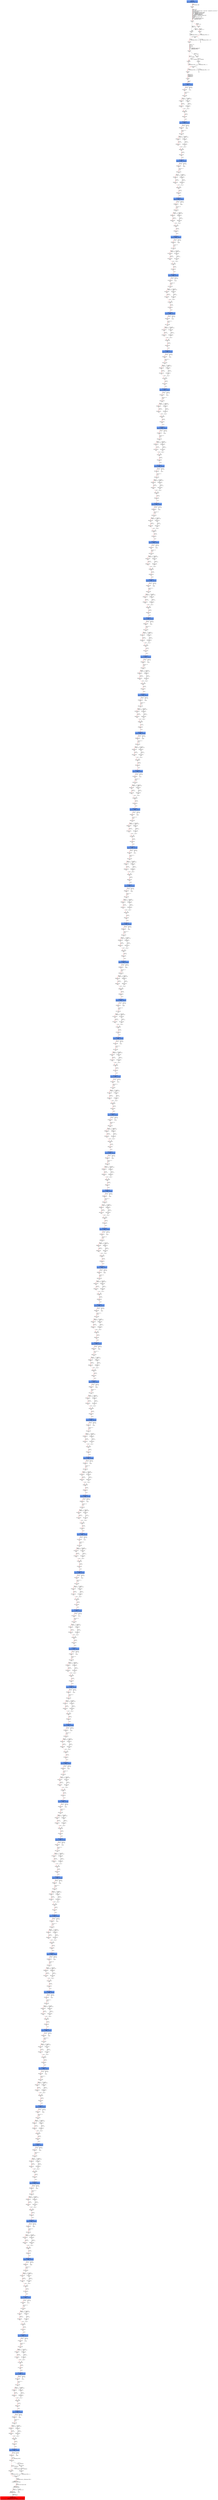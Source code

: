 digraph ARG {
node [style="filled" shape="box" color="white"]
0 [fillcolor="cornflowerblue" label="0 @ N20\nmain entry\nAbstractionState: ABS0: true\n" id="0"]
44 [label="44 @ N61\nmain\n" id="44"]
45 [label="45 @ N24\nmain\n" id="45"]
50 [label="50 @ N26\nmain\n" id="50"]
53 [label="53 @ N28\nmain\n" id="53"]
54 [label="54 @ N29\nmain\n" id="54"]
56 [label="56 @ N35\nmain\n" id="56"]
61 [label="61 @ N38\nmain\n" id="61"]
64 [label="64 @ N39\nmain\n" id="64"]
65 [label="65 @ N40\nmain\n" id="65"]
67 [label="67 @ N43\nmain\n" id="67"]
57977 [fillcolor="cornflowerblue" label="57977 @ N44\nmain\nAbstractionState: ABS3909\n" id="57977"]
57978 [label="57978 @ N45\nmain\n" id="57978"]
57997 [label="57997 @ N48\nmain\n" id="57997"]
57999 [label="57999 @ N50\nmain\n" id="57999"]
58000 [label="58000 @ N52\nmain\n" id="58000"]
58004 [label="58004 @ N49\nmain\n" id="58004"]
58005 [label="58005 @ N54\nmain\n" id="58005"]
58007 [fillcolor="cornflowerblue" label="58007 @ N44\nmain\nAbstractionState: ABS3911\n" id="58007"]
58008 [label="58008 @ N45\nmain\n" id="58008"]
58027 [label="58027 @ N48\nmain\n" id="58027"]
58029 [label="58029 @ N50\nmain\n" id="58029"]
58030 [label="58030 @ N52\nmain\n" id="58030"]
58034 [label="58034 @ N49\nmain\n" id="58034"]
58035 [label="58035 @ N54\nmain\n" id="58035"]
58037 [fillcolor="cornflowerblue" label="58037 @ N44\nmain\nAbstractionState: ABS3913\n" id="58037"]
58038 [label="58038 @ N45\nmain\n" id="58038"]
58057 [label="58057 @ N48\nmain\n" id="58057"]
58059 [label="58059 @ N50\nmain\n" id="58059"]
58060 [label="58060 @ N52\nmain\n" id="58060"]
58064 [label="58064 @ N49\nmain\n" id="58064"]
58065 [label="58065 @ N54\nmain\n" id="58065"]
58067 [fillcolor="cornflowerblue" label="58067 @ N44\nmain\nAbstractionState: ABS3915\n" id="58067"]
58068 [label="58068 @ N45\nmain\n" id="58068"]
58087 [label="58087 @ N48\nmain\n" id="58087"]
58089 [label="58089 @ N50\nmain\n" id="58089"]
58090 [label="58090 @ N52\nmain\n" id="58090"]
58094 [label="58094 @ N49\nmain\n" id="58094"]
58095 [label="58095 @ N54\nmain\n" id="58095"]
58097 [fillcolor="cornflowerblue" label="58097 @ N44\nmain\nAbstractionState: ABS3917\n" id="58097"]
58098 [label="58098 @ N45\nmain\n" id="58098"]
58117 [label="58117 @ N48\nmain\n" id="58117"]
58119 [label="58119 @ N50\nmain\n" id="58119"]
58120 [label="58120 @ N52\nmain\n" id="58120"]
58124 [label="58124 @ N49\nmain\n" id="58124"]
58125 [label="58125 @ N54\nmain\n" id="58125"]
58127 [fillcolor="cornflowerblue" label="58127 @ N44\nmain\nAbstractionState: ABS3919\n" id="58127"]
58128 [label="58128 @ N45\nmain\n" id="58128"]
58147 [label="58147 @ N48\nmain\n" id="58147"]
58149 [label="58149 @ N50\nmain\n" id="58149"]
58150 [label="58150 @ N52\nmain\n" id="58150"]
58154 [label="58154 @ N49\nmain\n" id="58154"]
58155 [label="58155 @ N54\nmain\n" id="58155"]
58157 [fillcolor="cornflowerblue" label="58157 @ N44\nmain\nAbstractionState: ABS3921\n" id="58157"]
58158 [label="58158 @ N45\nmain\n" id="58158"]
58177 [label="58177 @ N48\nmain\n" id="58177"]
58179 [label="58179 @ N50\nmain\n" id="58179"]
58180 [label="58180 @ N52\nmain\n" id="58180"]
58184 [label="58184 @ N49\nmain\n" id="58184"]
58185 [label="58185 @ N54\nmain\n" id="58185"]
58187 [fillcolor="cornflowerblue" label="58187 @ N44\nmain\nAbstractionState: ABS3923\n" id="58187"]
58188 [label="58188 @ N45\nmain\n" id="58188"]
58207 [label="58207 @ N48\nmain\n" id="58207"]
58209 [label="58209 @ N50\nmain\n" id="58209"]
58210 [label="58210 @ N52\nmain\n" id="58210"]
58214 [label="58214 @ N49\nmain\n" id="58214"]
58215 [label="58215 @ N54\nmain\n" id="58215"]
58217 [fillcolor="cornflowerblue" label="58217 @ N44\nmain\nAbstractionState: ABS3925\n" id="58217"]
58218 [label="58218 @ N45\nmain\n" id="58218"]
58237 [label="58237 @ N48\nmain\n" id="58237"]
58239 [label="58239 @ N50\nmain\n" id="58239"]
58240 [label="58240 @ N52\nmain\n" id="58240"]
58244 [label="58244 @ N49\nmain\n" id="58244"]
58245 [label="58245 @ N54\nmain\n" id="58245"]
58247 [fillcolor="cornflowerblue" label="58247 @ N44\nmain\nAbstractionState: ABS3927\n" id="58247"]
58248 [label="58248 @ N45\nmain\n" id="58248"]
58267 [label="58267 @ N48\nmain\n" id="58267"]
58269 [label="58269 @ N50\nmain\n" id="58269"]
58270 [label="58270 @ N52\nmain\n" id="58270"]
58274 [label="58274 @ N49\nmain\n" id="58274"]
58275 [label="58275 @ N54\nmain\n" id="58275"]
58277 [fillcolor="cornflowerblue" label="58277 @ N44\nmain\nAbstractionState: ABS3929\n" id="58277"]
58278 [label="58278 @ N45\nmain\n" id="58278"]
58297 [label="58297 @ N48\nmain\n" id="58297"]
58299 [label="58299 @ N50\nmain\n" id="58299"]
58300 [label="58300 @ N52\nmain\n" id="58300"]
58304 [label="58304 @ N49\nmain\n" id="58304"]
58305 [label="58305 @ N54\nmain\n" id="58305"]
58307 [fillcolor="cornflowerblue" label="58307 @ N44\nmain\nAbstractionState: ABS3931\n" id="58307"]
58308 [label="58308 @ N45\nmain\n" id="58308"]
58327 [label="58327 @ N48\nmain\n" id="58327"]
58329 [label="58329 @ N50\nmain\n" id="58329"]
58330 [label="58330 @ N52\nmain\n" id="58330"]
58334 [label="58334 @ N49\nmain\n" id="58334"]
58335 [label="58335 @ N54\nmain\n" id="58335"]
58337 [fillcolor="cornflowerblue" label="58337 @ N44\nmain\nAbstractionState: ABS3933\n" id="58337"]
58338 [label="58338 @ N45\nmain\n" id="58338"]
58357 [label="58357 @ N48\nmain\n" id="58357"]
58359 [label="58359 @ N50\nmain\n" id="58359"]
58360 [label="58360 @ N52\nmain\n" id="58360"]
58364 [label="58364 @ N49\nmain\n" id="58364"]
58365 [label="58365 @ N54\nmain\n" id="58365"]
58367 [fillcolor="cornflowerblue" label="58367 @ N44\nmain\nAbstractionState: ABS3935\n" id="58367"]
58368 [label="58368 @ N45\nmain\n" id="58368"]
58387 [label="58387 @ N48\nmain\n" id="58387"]
58389 [label="58389 @ N50\nmain\n" id="58389"]
58390 [label="58390 @ N52\nmain\n" id="58390"]
58394 [label="58394 @ N49\nmain\n" id="58394"]
58395 [label="58395 @ N54\nmain\n" id="58395"]
58397 [fillcolor="cornflowerblue" label="58397 @ N44\nmain\nAbstractionState: ABS3937\n" id="58397"]
58398 [label="58398 @ N45\nmain\n" id="58398"]
58417 [label="58417 @ N48\nmain\n" id="58417"]
58419 [label="58419 @ N50\nmain\n" id="58419"]
58420 [label="58420 @ N52\nmain\n" id="58420"]
58424 [label="58424 @ N49\nmain\n" id="58424"]
58425 [label="58425 @ N54\nmain\n" id="58425"]
58427 [fillcolor="cornflowerblue" label="58427 @ N44\nmain\nAbstractionState: ABS3939\n" id="58427"]
58428 [label="58428 @ N45\nmain\n" id="58428"]
58447 [label="58447 @ N48\nmain\n" id="58447"]
58449 [label="58449 @ N50\nmain\n" id="58449"]
58450 [label="58450 @ N52\nmain\n" id="58450"]
58454 [label="58454 @ N49\nmain\n" id="58454"]
58455 [label="58455 @ N54\nmain\n" id="58455"]
58457 [fillcolor="cornflowerblue" label="58457 @ N44\nmain\nAbstractionState: ABS3941\n" id="58457"]
58458 [label="58458 @ N45\nmain\n" id="58458"]
58477 [label="58477 @ N48\nmain\n" id="58477"]
58479 [label="58479 @ N50\nmain\n" id="58479"]
58480 [label="58480 @ N52\nmain\n" id="58480"]
58484 [label="58484 @ N49\nmain\n" id="58484"]
58485 [label="58485 @ N54\nmain\n" id="58485"]
58487 [fillcolor="cornflowerblue" label="58487 @ N44\nmain\nAbstractionState: ABS3943\n" id="58487"]
58488 [label="58488 @ N45\nmain\n" id="58488"]
58507 [label="58507 @ N48\nmain\n" id="58507"]
58509 [label="58509 @ N50\nmain\n" id="58509"]
58510 [label="58510 @ N52\nmain\n" id="58510"]
58514 [label="58514 @ N49\nmain\n" id="58514"]
58515 [label="58515 @ N54\nmain\n" id="58515"]
58517 [fillcolor="cornflowerblue" label="58517 @ N44\nmain\nAbstractionState: ABS3945\n" id="58517"]
58518 [label="58518 @ N45\nmain\n" id="58518"]
58537 [label="58537 @ N48\nmain\n" id="58537"]
58539 [label="58539 @ N50\nmain\n" id="58539"]
58540 [label="58540 @ N52\nmain\n" id="58540"]
58544 [label="58544 @ N49\nmain\n" id="58544"]
58545 [label="58545 @ N54\nmain\n" id="58545"]
58547 [fillcolor="cornflowerblue" label="58547 @ N44\nmain\nAbstractionState: ABS3947\n" id="58547"]
58548 [label="58548 @ N45\nmain\n" id="58548"]
58567 [label="58567 @ N48\nmain\n" id="58567"]
58569 [label="58569 @ N50\nmain\n" id="58569"]
58570 [label="58570 @ N52\nmain\n" id="58570"]
58574 [label="58574 @ N49\nmain\n" id="58574"]
58575 [label="58575 @ N54\nmain\n" id="58575"]
58577 [fillcolor="cornflowerblue" label="58577 @ N44\nmain\nAbstractionState: ABS3949\n" id="58577"]
58578 [label="58578 @ N45\nmain\n" id="58578"]
58597 [label="58597 @ N48\nmain\n" id="58597"]
58599 [label="58599 @ N50\nmain\n" id="58599"]
58600 [label="58600 @ N52\nmain\n" id="58600"]
58604 [label="58604 @ N49\nmain\n" id="58604"]
58605 [label="58605 @ N54\nmain\n" id="58605"]
58607 [fillcolor="cornflowerblue" label="58607 @ N44\nmain\nAbstractionState: ABS3951\n" id="58607"]
58608 [label="58608 @ N45\nmain\n" id="58608"]
58627 [label="58627 @ N48\nmain\n" id="58627"]
58629 [label="58629 @ N50\nmain\n" id="58629"]
58630 [label="58630 @ N52\nmain\n" id="58630"]
58634 [label="58634 @ N49\nmain\n" id="58634"]
58635 [label="58635 @ N54\nmain\n" id="58635"]
58637 [fillcolor="cornflowerblue" label="58637 @ N44\nmain\nAbstractionState: ABS3953\n" id="58637"]
58638 [label="58638 @ N45\nmain\n" id="58638"]
58657 [label="58657 @ N48\nmain\n" id="58657"]
58659 [label="58659 @ N50\nmain\n" id="58659"]
58660 [label="58660 @ N52\nmain\n" id="58660"]
58664 [label="58664 @ N49\nmain\n" id="58664"]
58665 [label="58665 @ N54\nmain\n" id="58665"]
58667 [fillcolor="cornflowerblue" label="58667 @ N44\nmain\nAbstractionState: ABS3955\n" id="58667"]
58668 [label="58668 @ N45\nmain\n" id="58668"]
58687 [label="58687 @ N48\nmain\n" id="58687"]
58689 [label="58689 @ N50\nmain\n" id="58689"]
58690 [label="58690 @ N52\nmain\n" id="58690"]
58694 [label="58694 @ N49\nmain\n" id="58694"]
58695 [label="58695 @ N54\nmain\n" id="58695"]
58697 [fillcolor="cornflowerblue" label="58697 @ N44\nmain\nAbstractionState: ABS3957\n" id="58697"]
58698 [label="58698 @ N45\nmain\n" id="58698"]
58717 [label="58717 @ N48\nmain\n" id="58717"]
58719 [label="58719 @ N50\nmain\n" id="58719"]
58720 [label="58720 @ N52\nmain\n" id="58720"]
58724 [label="58724 @ N49\nmain\n" id="58724"]
58725 [label="58725 @ N54\nmain\n" id="58725"]
58727 [fillcolor="cornflowerblue" label="58727 @ N44\nmain\nAbstractionState: ABS3959\n" id="58727"]
58728 [label="58728 @ N45\nmain\n" id="58728"]
58747 [label="58747 @ N48\nmain\n" id="58747"]
58749 [label="58749 @ N50\nmain\n" id="58749"]
58750 [label="58750 @ N52\nmain\n" id="58750"]
58754 [label="58754 @ N49\nmain\n" id="58754"]
58755 [label="58755 @ N54\nmain\n" id="58755"]
58757 [fillcolor="cornflowerblue" label="58757 @ N44\nmain\nAbstractionState: ABS3961\n" id="58757"]
58758 [label="58758 @ N45\nmain\n" id="58758"]
58777 [label="58777 @ N48\nmain\n" id="58777"]
58779 [label="58779 @ N50\nmain\n" id="58779"]
58780 [label="58780 @ N52\nmain\n" id="58780"]
58784 [label="58784 @ N49\nmain\n" id="58784"]
58785 [label="58785 @ N54\nmain\n" id="58785"]
58787 [fillcolor="cornflowerblue" label="58787 @ N44\nmain\nAbstractionState: ABS3963\n" id="58787"]
58788 [label="58788 @ N45\nmain\n" id="58788"]
58807 [label="58807 @ N48\nmain\n" id="58807"]
58809 [label="58809 @ N50\nmain\n" id="58809"]
58810 [label="58810 @ N52\nmain\n" id="58810"]
58814 [label="58814 @ N49\nmain\n" id="58814"]
58815 [label="58815 @ N54\nmain\n" id="58815"]
58817 [fillcolor="cornflowerblue" label="58817 @ N44\nmain\nAbstractionState: ABS3965\n" id="58817"]
58818 [label="58818 @ N45\nmain\n" id="58818"]
58837 [label="58837 @ N48\nmain\n" id="58837"]
58839 [label="58839 @ N50\nmain\n" id="58839"]
58840 [label="58840 @ N52\nmain\n" id="58840"]
58844 [label="58844 @ N49\nmain\n" id="58844"]
58845 [label="58845 @ N54\nmain\n" id="58845"]
58847 [fillcolor="cornflowerblue" label="58847 @ N44\nmain\nAbstractionState: ABS3967\n" id="58847"]
58848 [label="58848 @ N45\nmain\n" id="58848"]
58867 [label="58867 @ N48\nmain\n" id="58867"]
58869 [label="58869 @ N50\nmain\n" id="58869"]
58870 [label="58870 @ N52\nmain\n" id="58870"]
58874 [label="58874 @ N49\nmain\n" id="58874"]
58875 [label="58875 @ N54\nmain\n" id="58875"]
58877 [fillcolor="cornflowerblue" label="58877 @ N44\nmain\nAbstractionState: ABS3969\n" id="58877"]
58878 [label="58878 @ N45\nmain\n" id="58878"]
58897 [label="58897 @ N48\nmain\n" id="58897"]
58899 [label="58899 @ N50\nmain\n" id="58899"]
58900 [label="58900 @ N52\nmain\n" id="58900"]
58904 [label="58904 @ N49\nmain\n" id="58904"]
58905 [label="58905 @ N54\nmain\n" id="58905"]
58907 [fillcolor="cornflowerblue" label="58907 @ N44\nmain\nAbstractionState: ABS3971\n" id="58907"]
58908 [label="58908 @ N45\nmain\n" id="58908"]
58927 [label="58927 @ N48\nmain\n" id="58927"]
58929 [label="58929 @ N50\nmain\n" id="58929"]
58930 [label="58930 @ N52\nmain\n" id="58930"]
58934 [label="58934 @ N49\nmain\n" id="58934"]
58935 [label="58935 @ N54\nmain\n" id="58935"]
58937 [fillcolor="cornflowerblue" label="58937 @ N44\nmain\nAbstractionState: ABS3973\n" id="58937"]
58938 [label="58938 @ N45\nmain\n" id="58938"]
58957 [label="58957 @ N48\nmain\n" id="58957"]
58959 [label="58959 @ N50\nmain\n" id="58959"]
58960 [label="58960 @ N52\nmain\n" id="58960"]
58964 [label="58964 @ N49\nmain\n" id="58964"]
58965 [label="58965 @ N54\nmain\n" id="58965"]
58967 [fillcolor="cornflowerblue" label="58967 @ N44\nmain\nAbstractionState: ABS3975\n" id="58967"]
58968 [label="58968 @ N45\nmain\n" id="58968"]
58987 [label="58987 @ N48\nmain\n" id="58987"]
58989 [label="58989 @ N50\nmain\n" id="58989"]
58990 [label="58990 @ N52\nmain\n" id="58990"]
58994 [label="58994 @ N49\nmain\n" id="58994"]
58995 [label="58995 @ N54\nmain\n" id="58995"]
58997 [fillcolor="cornflowerblue" label="58997 @ N44\nmain\nAbstractionState: ABS3977\n" id="58997"]
58998 [label="58998 @ N45\nmain\n" id="58998"]
59017 [label="59017 @ N48\nmain\n" id="59017"]
59019 [label="59019 @ N50\nmain\n" id="59019"]
59020 [label="59020 @ N52\nmain\n" id="59020"]
59024 [label="59024 @ N49\nmain\n" id="59024"]
59025 [label="59025 @ N54\nmain\n" id="59025"]
59027 [fillcolor="cornflowerblue" label="59027 @ N44\nmain\nAbstractionState: ABS3979\n" id="59027"]
59028 [label="59028 @ N45\nmain\n" id="59028"]
59047 [label="59047 @ N48\nmain\n" id="59047"]
59049 [label="59049 @ N50\nmain\n" id="59049"]
59050 [label="59050 @ N52\nmain\n" id="59050"]
59054 [label="59054 @ N49\nmain\n" id="59054"]
59055 [label="59055 @ N54\nmain\n" id="59055"]
59057 [fillcolor="cornflowerblue" label="59057 @ N44\nmain\nAbstractionState: ABS3981\n" id="59057"]
59058 [label="59058 @ N45\nmain\n" id="59058"]
59077 [label="59077 @ N48\nmain\n" id="59077"]
59079 [label="59079 @ N50\nmain\n" id="59079"]
59080 [label="59080 @ N52\nmain\n" id="59080"]
59084 [label="59084 @ N49\nmain\n" id="59084"]
59085 [label="59085 @ N54\nmain\n" id="59085"]
59087 [fillcolor="cornflowerblue" label="59087 @ N44\nmain\nAbstractionState: ABS3983\n" id="59087"]
59088 [label="59088 @ N45\nmain\n" id="59088"]
59107 [label="59107 @ N48\nmain\n" id="59107"]
59109 [label="59109 @ N50\nmain\n" id="59109"]
59110 [label="59110 @ N52\nmain\n" id="59110"]
59114 [label="59114 @ N49\nmain\n" id="59114"]
59115 [label="59115 @ N54\nmain\n" id="59115"]
59117 [fillcolor="cornflowerblue" label="59117 @ N44\nmain\nAbstractionState: ABS3985\n" id="59117"]
59118 [label="59118 @ N45\nmain\n" id="59118"]
59137 [label="59137 @ N48\nmain\n" id="59137"]
59139 [label="59139 @ N50\nmain\n" id="59139"]
59140 [label="59140 @ N52\nmain\n" id="59140"]
59144 [label="59144 @ N49\nmain\n" id="59144"]
59145 [label="59145 @ N54\nmain\n" id="59145"]
59147 [fillcolor="cornflowerblue" label="59147 @ N44\nmain\nAbstractionState: ABS3987\n" id="59147"]
59148 [label="59148 @ N45\nmain\n" id="59148"]
59167 [label="59167 @ N48\nmain\n" id="59167"]
59169 [label="59169 @ N50\nmain\n" id="59169"]
59170 [label="59170 @ N52\nmain\n" id="59170"]
59174 [label="59174 @ N49\nmain\n" id="59174"]
59175 [label="59175 @ N54\nmain\n" id="59175"]
59177 [fillcolor="cornflowerblue" label="59177 @ N44\nmain\nAbstractionState: ABS3989\n" id="59177"]
59178 [label="59178 @ N45\nmain\n" id="59178"]
59197 [label="59197 @ N48\nmain\n" id="59197"]
59199 [label="59199 @ N50\nmain\n" id="59199"]
59200 [label="59200 @ N52\nmain\n" id="59200"]
59204 [label="59204 @ N49\nmain\n" id="59204"]
59205 [label="59205 @ N54\nmain\n" id="59205"]
59207 [fillcolor="cornflowerblue" label="59207 @ N44\nmain\nAbstractionState: ABS3991\n" id="59207"]
59208 [label="59208 @ N45\nmain\n" id="59208"]
59227 [label="59227 @ N48\nmain\n" id="59227"]
59229 [label="59229 @ N50\nmain\n" id="59229"]
59230 [label="59230 @ N52\nmain\n" id="59230"]
59234 [label="59234 @ N49\nmain\n" id="59234"]
59235 [label="59235 @ N54\nmain\n" id="59235"]
59237 [fillcolor="cornflowerblue" label="59237 @ N44\nmain\nAbstractionState: ABS3993\n" id="59237"]
59238 [label="59238 @ N45\nmain\n" id="59238"]
59257 [label="59257 @ N48\nmain\n" id="59257"]
59259 [label="59259 @ N50\nmain\n" id="59259"]
59260 [label="59260 @ N52\nmain\n" id="59260"]
59264 [label="59264 @ N49\nmain\n" id="59264"]
59265 [label="59265 @ N54\nmain\n" id="59265"]
59267 [fillcolor="cornflowerblue" label="59267 @ N44\nmain\nAbstractionState: ABS3995\n" id="59267"]
59268 [label="59268 @ N45\nmain\n" id="59268"]
59287 [label="59287 @ N48\nmain\n" id="59287"]
59289 [label="59289 @ N50\nmain\n" id="59289"]
59290 [label="59290 @ N52\nmain\n" id="59290"]
59294 [label="59294 @ N49\nmain\n" id="59294"]
59295 [label="59295 @ N54\nmain\n" id="59295"]
59297 [fillcolor="cornflowerblue" label="59297 @ N44\nmain\nAbstractionState: ABS3997\n" id="59297"]
59298 [label="59298 @ N45\nmain\n" id="59298"]
59317 [label="59317 @ N48\nmain\n" id="59317"]
59319 [label="59319 @ N50\nmain\n" id="59319"]
59320 [label="59320 @ N52\nmain\n" id="59320"]
59324 [label="59324 @ N49\nmain\n" id="59324"]
59325 [label="59325 @ N54\nmain\n" id="59325"]
59327 [fillcolor="cornflowerblue" label="59327 @ N44\nmain\nAbstractionState: ABS3999\n" id="59327"]
59328 [label="59328 @ N45\nmain\n" id="59328"]
59347 [label="59347 @ N48\nmain\n" id="59347"]
59349 [label="59349 @ N50\nmain\n" id="59349"]
59350 [label="59350 @ N52\nmain\n" id="59350"]
59354 [label="59354 @ N49\nmain\n" id="59354"]
59355 [label="59355 @ N54\nmain\n" id="59355"]
59357 [fillcolor="cornflowerblue" label="59357 @ N44\nmain\nAbstractionState: ABS4001\n" id="59357"]
59358 [label="59358 @ N45\nmain\n" id="59358"]
59377 [label="59377 @ N48\nmain\n" id="59377"]
59379 [label="59379 @ N50\nmain\n" id="59379"]
59380 [label="59380 @ N52\nmain\n" id="59380"]
59384 [label="59384 @ N49\nmain\n" id="59384"]
59385 [label="59385 @ N54\nmain\n" id="59385"]
59387 [fillcolor="cornflowerblue" label="59387 @ N44\nmain\nAbstractionState: ABS4003\n" id="59387"]
59388 [label="59388 @ N45\nmain\n" id="59388"]
59407 [label="59407 @ N48\nmain\n" id="59407"]
59409 [label="59409 @ N50\nmain\n" id="59409"]
59410 [label="59410 @ N52\nmain\n" id="59410"]
59414 [label="59414 @ N49\nmain\n" id="59414"]
59415 [label="59415 @ N54\nmain\n" id="59415"]
59417 [fillcolor="cornflowerblue" label="59417 @ N44\nmain\nAbstractionState: ABS4005\n" id="59417"]
59418 [label="59418 @ N45\nmain\n" id="59418"]
59437 [label="59437 @ N48\nmain\n" id="59437"]
59439 [label="59439 @ N50\nmain\n" id="59439"]
59440 [label="59440 @ N52\nmain\n" id="59440"]
59444 [label="59444 @ N49\nmain\n" id="59444"]
59445 [label="59445 @ N54\nmain\n" id="59445"]
59447 [fillcolor="cornflowerblue" label="59447 @ N44\nmain\nAbstractionState: ABS4007\n" id="59447"]
59448 [label="59448 @ N45\nmain\n" id="59448"]
59467 [label="59467 @ N48\nmain\n" id="59467"]
59469 [label="59469 @ N50\nmain\n" id="59469"]
59470 [label="59470 @ N52\nmain\n" id="59470"]
59474 [label="59474 @ N49\nmain\n" id="59474"]
59475 [label="59475 @ N54\nmain\n" id="59475"]
59477 [fillcolor="cornflowerblue" label="59477 @ N44\nmain\nAbstractionState: ABS4009\n" id="59477"]
59478 [label="59478 @ N45\nmain\n" id="59478"]
59497 [label="59497 @ N48\nmain\n" id="59497"]
59499 [label="59499 @ N50\nmain\n" id="59499"]
59500 [label="59500 @ N52\nmain\n" id="59500"]
59504 [label="59504 @ N49\nmain\n" id="59504"]
59505 [label="59505 @ N54\nmain\n" id="59505"]
59507 [fillcolor="cornflowerblue" label="59507 @ N44\nmain\nAbstractionState: ABS4011\n" id="59507"]
59508 [label="59508 @ N45\nmain\n" id="59508"]
59527 [label="59527 @ N48\nmain\n" id="59527"]
59529 [label="59529 @ N50\nmain\n" id="59529"]
59530 [label="59530 @ N52\nmain\n" id="59530"]
59534 [label="59534 @ N49\nmain\n" id="59534"]
59535 [label="59535 @ N54\nmain\n" id="59535"]
59537 [fillcolor="cornflowerblue" label="59537 @ N44\nmain\nAbstractionState: ABS4013\n" id="59537"]
59538 [label="59538 @ N45\nmain\n" id="59538"]
59557 [label="59557 @ N48\nmain\n" id="59557"]
59559 [label="59559 @ N50\nmain\n" id="59559"]
59560 [label="59560 @ N52\nmain\n" id="59560"]
59564 [label="59564 @ N49\nmain\n" id="59564"]
59565 [label="59565 @ N54\nmain\n" id="59565"]
59567 [fillcolor="cornflowerblue" label="59567 @ N44\nmain\nAbstractionState: ABS4015\n" id="59567"]
59568 [label="59568 @ N45\nmain\n" id="59568"]
59587 [label="59587 @ N48\nmain\n" id="59587"]
59589 [label="59589 @ N50\nmain\n" id="59589"]
59590 [label="59590 @ N52\nmain\n" id="59590"]
59594 [label="59594 @ N49\nmain\n" id="59594"]
59595 [label="59595 @ N54\nmain\n" id="59595"]
59597 [fillcolor="cornflowerblue" label="59597 @ N44\nmain\nAbstractionState: ABS4017\n" id="59597"]
59598 [label="59598 @ N45\nmain\n" id="59598"]
59617 [label="59617 @ N48\nmain\n" id="59617"]
59619 [label="59619 @ N50\nmain\n" id="59619"]
59620 [label="59620 @ N52\nmain\n" id="59620"]
59624 [label="59624 @ N49\nmain\n" id="59624"]
59625 [label="59625 @ N54\nmain\n" id="59625"]
59627 [fillcolor="cornflowerblue" label="59627 @ N44\nmain\nAbstractionState: ABS4019\n" id="59627"]
59628 [label="59628 @ N45\nmain\n" id="59628"]
59647 [label="59647 @ N48\nmain\n" id="59647"]
59649 [label="59649 @ N50\nmain\n" id="59649"]
59650 [label="59650 @ N52\nmain\n" id="59650"]
59654 [label="59654 @ N49\nmain\n" id="59654"]
59655 [label="59655 @ N54\nmain\n" id="59655"]
59657 [fillcolor="cornflowerblue" label="59657 @ N44\nmain\nAbstractionState: ABS4021\n" id="59657"]
59658 [label="59658 @ N45\nmain\n" id="59658"]
59677 [label="59677 @ N48\nmain\n" id="59677"]
59679 [label="59679 @ N50\nmain\n" id="59679"]
59680 [label="59680 @ N52\nmain\n" id="59680"]
59684 [label="59684 @ N49\nmain\n" id="59684"]
59685 [label="59685 @ N54\nmain\n" id="59685"]
59687 [fillcolor="cornflowerblue" label="59687 @ N44\nmain\nAbstractionState: ABS4023\n" id="59687"]
59688 [label="59688 @ N45\nmain\n" id="59688"]
59707 [label="59707 @ N48\nmain\n" id="59707"]
59709 [label="59709 @ N50\nmain\n" id="59709"]
59710 [label="59710 @ N52\nmain\n" id="59710"]
59714 [label="59714 @ N49\nmain\n" id="59714"]
59715 [label="59715 @ N54\nmain\n" id="59715"]
59717 [fillcolor="cornflowerblue" label="59717 @ N44\nmain\nAbstractionState: ABS4025\n" id="59717"]
59718 [label="59718 @ N45\nmain\n" id="59718"]
59737 [label="59737 @ N48\nmain\n" id="59737"]
59739 [label="59739 @ N50\nmain\n" id="59739"]
59740 [label="59740 @ N52\nmain\n" id="59740"]
59744 [label="59744 @ N49\nmain\n" id="59744"]
59745 [label="59745 @ N54\nmain\n" id="59745"]
59747 [fillcolor="cornflowerblue" label="59747 @ N44\nmain\nAbstractionState: ABS4027\n" id="59747"]
59748 [label="59748 @ N45\nmain\n" id="59748"]
59767 [label="59767 @ N48\nmain\n" id="59767"]
59769 [label="59769 @ N50\nmain\n" id="59769"]
59770 [label="59770 @ N52\nmain\n" id="59770"]
59774 [label="59774 @ N49\nmain\n" id="59774"]
59775 [label="59775 @ N54\nmain\n" id="59775"]
59777 [fillcolor="cornflowerblue" label="59777 @ N44\nmain\nAbstractionState: ABS4029\n" id="59777"]
59778 [label="59778 @ N45\nmain\n" id="59778"]
59797 [label="59797 @ N48\nmain\n" id="59797"]
59799 [label="59799 @ N50\nmain\n" id="59799"]
59800 [label="59800 @ N52\nmain\n" id="59800"]
59804 [label="59804 @ N49\nmain\n" id="59804"]
59805 [label="59805 @ N54\nmain\n" id="59805"]
59807 [fillcolor="cornflowerblue" label="59807 @ N44\nmain\nAbstractionState: ABS4031\n" id="59807"]
59808 [label="59808 @ N45\nmain\n" id="59808"]
59827 [label="59827 @ N48\nmain\n" id="59827"]
59829 [label="59829 @ N50\nmain\n" id="59829"]
59830 [label="59830 @ N52\nmain\n" id="59830"]
59834 [label="59834 @ N49\nmain\n" id="59834"]
59835 [label="59835 @ N54\nmain\n" id="59835"]
59837 [fillcolor="cornflowerblue" label="59837 @ N44\nmain\nAbstractionState: ABS4033\n" id="59837"]
59839 [label="59839 @ N46\nmain\n" id="59839"]
59840 [label="59840 @ N55\nmain\n" id="59840"]
59845 [label="59845 @ N58\nmain\n" id="59845"]
59848 [label="59848 @ N59\nmain\n" id="59848"]
59849 [label="59849 @ N11\n__VERIFIER_assert entry\n" id="59849"]
59850 [label="59850 @ N12\n__VERIFIER_assert\n" id="59850"]
59851 [label="59851 @ N14\n__VERIFIER_assert\n" id="59851"]
59854 [fillcolor="red" label="59854 @ N15\n__VERIFIER_assert\nAbstractionState: ABS4034\n AutomatonState: ErrorLabelAutomaton: _predefinedState_ERROR\n" id="59854"]
59841 [label="59841 @ N56\nmain\n" id="59841"]
59843 [label="59843 @ N57\nmain\n" id="59843"]
59828 [label="59828 @ N51\nmain\n" id="59828"]
59832 [label="59832 @ N53\nmain\n" id="59832"]
59798 [label="59798 @ N51\nmain\n" id="59798"]
59802 [label="59802 @ N53\nmain\n" id="59802"]
59768 [label="59768 @ N51\nmain\n" id="59768"]
59772 [label="59772 @ N53\nmain\n" id="59772"]
59738 [label="59738 @ N51\nmain\n" id="59738"]
59742 [label="59742 @ N53\nmain\n" id="59742"]
59708 [label="59708 @ N51\nmain\n" id="59708"]
59712 [label="59712 @ N53\nmain\n" id="59712"]
59678 [label="59678 @ N51\nmain\n" id="59678"]
59682 [label="59682 @ N53\nmain\n" id="59682"]
59648 [label="59648 @ N51\nmain\n" id="59648"]
59652 [label="59652 @ N53\nmain\n" id="59652"]
59618 [label="59618 @ N51\nmain\n" id="59618"]
59622 [label="59622 @ N53\nmain\n" id="59622"]
59588 [label="59588 @ N51\nmain\n" id="59588"]
59592 [label="59592 @ N53\nmain\n" id="59592"]
59558 [label="59558 @ N51\nmain\n" id="59558"]
59562 [label="59562 @ N53\nmain\n" id="59562"]
59528 [label="59528 @ N51\nmain\n" id="59528"]
59532 [label="59532 @ N53\nmain\n" id="59532"]
59498 [label="59498 @ N51\nmain\n" id="59498"]
59502 [label="59502 @ N53\nmain\n" id="59502"]
59468 [label="59468 @ N51\nmain\n" id="59468"]
59472 [label="59472 @ N53\nmain\n" id="59472"]
59438 [label="59438 @ N51\nmain\n" id="59438"]
59442 [label="59442 @ N53\nmain\n" id="59442"]
59408 [label="59408 @ N51\nmain\n" id="59408"]
59412 [label="59412 @ N53\nmain\n" id="59412"]
59378 [label="59378 @ N51\nmain\n" id="59378"]
59382 [label="59382 @ N53\nmain\n" id="59382"]
59348 [label="59348 @ N51\nmain\n" id="59348"]
59352 [label="59352 @ N53\nmain\n" id="59352"]
59318 [label="59318 @ N51\nmain\n" id="59318"]
59322 [label="59322 @ N53\nmain\n" id="59322"]
59288 [label="59288 @ N51\nmain\n" id="59288"]
59292 [label="59292 @ N53\nmain\n" id="59292"]
59258 [label="59258 @ N51\nmain\n" id="59258"]
59262 [label="59262 @ N53\nmain\n" id="59262"]
59228 [label="59228 @ N51\nmain\n" id="59228"]
59232 [label="59232 @ N53\nmain\n" id="59232"]
59198 [label="59198 @ N51\nmain\n" id="59198"]
59202 [label="59202 @ N53\nmain\n" id="59202"]
59168 [label="59168 @ N51\nmain\n" id="59168"]
59172 [label="59172 @ N53\nmain\n" id="59172"]
59138 [label="59138 @ N51\nmain\n" id="59138"]
59142 [label="59142 @ N53\nmain\n" id="59142"]
59108 [label="59108 @ N51\nmain\n" id="59108"]
59112 [label="59112 @ N53\nmain\n" id="59112"]
59078 [label="59078 @ N51\nmain\n" id="59078"]
59082 [label="59082 @ N53\nmain\n" id="59082"]
59048 [label="59048 @ N51\nmain\n" id="59048"]
59052 [label="59052 @ N53\nmain\n" id="59052"]
59018 [label="59018 @ N51\nmain\n" id="59018"]
59022 [label="59022 @ N53\nmain\n" id="59022"]
58988 [label="58988 @ N51\nmain\n" id="58988"]
58992 [label="58992 @ N53\nmain\n" id="58992"]
58958 [label="58958 @ N51\nmain\n" id="58958"]
58962 [label="58962 @ N53\nmain\n" id="58962"]
58928 [label="58928 @ N51\nmain\n" id="58928"]
58932 [label="58932 @ N53\nmain\n" id="58932"]
58898 [label="58898 @ N51\nmain\n" id="58898"]
58902 [label="58902 @ N53\nmain\n" id="58902"]
58868 [label="58868 @ N51\nmain\n" id="58868"]
58872 [label="58872 @ N53\nmain\n" id="58872"]
58838 [label="58838 @ N51\nmain\n" id="58838"]
58842 [label="58842 @ N53\nmain\n" id="58842"]
58808 [label="58808 @ N51\nmain\n" id="58808"]
58812 [label="58812 @ N53\nmain\n" id="58812"]
58778 [label="58778 @ N51\nmain\n" id="58778"]
58782 [label="58782 @ N53\nmain\n" id="58782"]
58748 [label="58748 @ N51\nmain\n" id="58748"]
58752 [label="58752 @ N53\nmain\n" id="58752"]
58718 [label="58718 @ N51\nmain\n" id="58718"]
58722 [label="58722 @ N53\nmain\n" id="58722"]
58688 [label="58688 @ N51\nmain\n" id="58688"]
58692 [label="58692 @ N53\nmain\n" id="58692"]
58658 [label="58658 @ N51\nmain\n" id="58658"]
58662 [label="58662 @ N53\nmain\n" id="58662"]
58628 [label="58628 @ N51\nmain\n" id="58628"]
58632 [label="58632 @ N53\nmain\n" id="58632"]
58598 [label="58598 @ N51\nmain\n" id="58598"]
58602 [label="58602 @ N53\nmain\n" id="58602"]
58568 [label="58568 @ N51\nmain\n" id="58568"]
58572 [label="58572 @ N53\nmain\n" id="58572"]
58538 [label="58538 @ N51\nmain\n" id="58538"]
58542 [label="58542 @ N53\nmain\n" id="58542"]
58508 [label="58508 @ N51\nmain\n" id="58508"]
58512 [label="58512 @ N53\nmain\n" id="58512"]
58478 [label="58478 @ N51\nmain\n" id="58478"]
58482 [label="58482 @ N53\nmain\n" id="58482"]
58448 [label="58448 @ N51\nmain\n" id="58448"]
58452 [label="58452 @ N53\nmain\n" id="58452"]
58418 [label="58418 @ N51\nmain\n" id="58418"]
58422 [label="58422 @ N53\nmain\n" id="58422"]
58388 [label="58388 @ N51\nmain\n" id="58388"]
58392 [label="58392 @ N53\nmain\n" id="58392"]
58358 [label="58358 @ N51\nmain\n" id="58358"]
58362 [label="58362 @ N53\nmain\n" id="58362"]
58328 [label="58328 @ N51\nmain\n" id="58328"]
58332 [label="58332 @ N53\nmain\n" id="58332"]
58298 [label="58298 @ N51\nmain\n" id="58298"]
58302 [label="58302 @ N53\nmain\n" id="58302"]
58268 [label="58268 @ N51\nmain\n" id="58268"]
58272 [label="58272 @ N53\nmain\n" id="58272"]
58238 [label="58238 @ N51\nmain\n" id="58238"]
58242 [label="58242 @ N53\nmain\n" id="58242"]
58208 [label="58208 @ N51\nmain\n" id="58208"]
58212 [label="58212 @ N53\nmain\n" id="58212"]
58178 [label="58178 @ N51\nmain\n" id="58178"]
58182 [label="58182 @ N53\nmain\n" id="58182"]
58148 [label="58148 @ N51\nmain\n" id="58148"]
58152 [label="58152 @ N53\nmain\n" id="58152"]
58118 [label="58118 @ N51\nmain\n" id="58118"]
58122 [label="58122 @ N53\nmain\n" id="58122"]
58088 [label="58088 @ N51\nmain\n" id="58088"]
58092 [label="58092 @ N53\nmain\n" id="58092"]
58058 [label="58058 @ N51\nmain\n" id="58058"]
58062 [label="58062 @ N53\nmain\n" id="58062"]
58028 [label="58028 @ N51\nmain\n" id="58028"]
58032 [label="58032 @ N53\nmain\n" id="58032"]
57998 [label="57998 @ N51\nmain\n" id="57998"]
58002 [label="58002 @ N53\nmain\n" id="58002"]
57 [label="57 @ N36\nmain\n" id="57"]
59 [label="59 @ N37\nmain\n" id="59"]
47 [label="47 @ N25\nmain\n" id="47"]
49 [label="49 @ N27\nmain\n" id="49"]
0 -> 44 [color="red" label="Line 0: \lINIT GLOBAL VARS\l" id="0 -> 44"]
44 -> 45 [color="red" label="Lines 7 - 26: \lvoid abort();\lvoid __assert_fail(const char *, const char *, unsigned int, const char *);\lvoid reach_error();\lvoid assume_abort_if_not(int cond);\lvoid __VERIFIER_assert(int cond);\lvoid __VERIFIER_assume(int);\lint __VERIFIER_nondet_int();\lunsigned int __VERIFIER_nondet_uint();\lint main();\lFunction start dummy edge\lint flag;\lflag = __VERIFIER_nondet_int();\lint __CPAchecker_TMP_0;\l" id="44 -> 45"]
45 -> 47 [color="red" label="Line 26: \l[!(flag == 0)]\l" id="45 -> 47"]
45 -> 50 [label="Line 26: \l[flag == 0]\l" id="45 -> 50"]
50 -> 53 [label="Line 0: \l__CPAchecker_TMP_0 = 1;\l" id="50 -> 53"]
53 -> 54 [color="red" label="Line 26: \l[__CPAchecker_TMP_0 != 0]\l" id="53 -> 54"]
53 -> 55 [label="Line 26: \l[!(__CPAchecker_TMP_0 != 0)]\l" id="53 -> 55"]
54 -> 56 [color="red" label="Lines 27 - 31: \lint i = 0;\lint x = 0;\lint y = 0;\lint n;\ln = __VERIFIER_nondet_int();\lint __CPAchecker_TMP_1;\l" id="54 -> 56"]
56 -> 57 [label="Line 31: \l[n >= 1000]\l" id="56 -> 57"]
56 -> 61 [color="red" label="Line 31: \l[!(n >= 1000)]\l" id="56 -> 61"]
61 -> 64 [color="red" label="Line 0: \l__CPAchecker_TMP_1 = 0;\l" id="61 -> 64"]
64 -> 65 [color="red" label="Line 31: \l[__CPAchecker_TMP_1 != 0]\l" id="64 -> 65"]
64 -> 66 [label="Line 31: \l[!(__CPAchecker_TMP_1 != 0)]\l" id="64 -> 66"]
65 -> 67 [color="red" label="Lines 33 - 33: \lunsigned int a;\lunsigned int b;\lunsigned int r;\l" id="65 -> 67"]
67 -> 57977 [color="red" label="Line 35: \lwhile\l" id="67 -> 57977"]
57977 -> 57978 [color="red" label="Line 35: \l[i < n]\l" id="57977 -> 57978"]
57977 -> 57979 [label="Line 35: \l[!(i < n)]\l" id="57977 -> 57979"]
57978 -> 57997 [color="red" label="Lines 36 - 37: \lx = x;\ly = y;\l" id="57978 -> 57997"]
57997 -> 57998 [label="Line 38: \l[flag == 0]\l" id="57997 -> 57998"]
57997 -> 57999 [color="red" label="Line 38: \l[!(flag == 0)]\l" id="57997 -> 57999"]
57999 -> 58000 [color="red" label="Line 39: \lx = x + 3;\l" id="57999 -> 58000"]
58000 -> 58004 [color="red" label="Line 0: \l\l" id="58000 -> 58004"]
58004 -> 58005 [color="red" label="Line 43: \li = i + 1;\l" id="58004 -> 58005"]
58005 -> 58007 [color="red" label="Line 0: \l\l" id="58005 -> 58007"]
58007 -> 58008 [color="red" label="Line 35: \l[i < n]\l" id="58007 -> 58008"]
58007 -> 58009 [label="Line 35: \l[!(i < n)]\l" id="58007 -> 58009"]
58008 -> 58027 [color="red" label="Lines 36 - 37: \lx = x;\ly = y;\l" id="58008 -> 58027"]
58027 -> 58028 [label="Line 38: \l[flag == 0]\l" id="58027 -> 58028"]
58027 -> 58029 [color="red" label="Line 38: \l[!(flag == 0)]\l" id="58027 -> 58029"]
58029 -> 58030 [color="red" label="Line 39: \lx = x + 3;\l" id="58029 -> 58030"]
58030 -> 58034 [color="red" label="Line 0: \l\l" id="58030 -> 58034"]
58034 -> 58035 [color="red" label="Line 43: \li = i + 1;\l" id="58034 -> 58035"]
58035 -> 58037 [color="red" label="Line 0: \l\l" id="58035 -> 58037"]
58037 -> 58038 [color="red" label="Line 35: \l[i < n]\l" id="58037 -> 58038"]
58037 -> 58039 [label="Line 35: \l[!(i < n)]\l" id="58037 -> 58039"]
58038 -> 58057 [color="red" label="Lines 36 - 37: \lx = x;\ly = y;\l" id="58038 -> 58057"]
58057 -> 58058 [label="Line 38: \l[flag == 0]\l" id="58057 -> 58058"]
58057 -> 58059 [color="red" label="Line 38: \l[!(flag == 0)]\l" id="58057 -> 58059"]
58059 -> 58060 [color="red" label="Line 39: \lx = x + 3;\l" id="58059 -> 58060"]
58060 -> 58064 [color="red" label="Line 0: \l\l" id="58060 -> 58064"]
58064 -> 58065 [color="red" label="Line 43: \li = i + 1;\l" id="58064 -> 58065"]
58065 -> 58067 [color="red" label="Line 0: \l\l" id="58065 -> 58067"]
58067 -> 58068 [color="red" label="Line 35: \l[i < n]\l" id="58067 -> 58068"]
58067 -> 58069 [label="Line 35: \l[!(i < n)]\l" id="58067 -> 58069"]
58068 -> 58087 [color="red" label="Lines 36 - 37: \lx = x;\ly = y;\l" id="58068 -> 58087"]
58087 -> 58088 [label="Line 38: \l[flag == 0]\l" id="58087 -> 58088"]
58087 -> 58089 [color="red" label="Line 38: \l[!(flag == 0)]\l" id="58087 -> 58089"]
58089 -> 58090 [color="red" label="Line 39: \lx = x + 3;\l" id="58089 -> 58090"]
58090 -> 58094 [color="red" label="Line 0: \l\l" id="58090 -> 58094"]
58094 -> 58095 [color="red" label="Line 43: \li = i + 1;\l" id="58094 -> 58095"]
58095 -> 58097 [color="red" label="Line 0: \l\l" id="58095 -> 58097"]
58097 -> 58098 [color="red" label="Line 35: \l[i < n]\l" id="58097 -> 58098"]
58097 -> 58099 [label="Line 35: \l[!(i < n)]\l" id="58097 -> 58099"]
58098 -> 58117 [color="red" label="Lines 36 - 37: \lx = x;\ly = y;\l" id="58098 -> 58117"]
58117 -> 58118 [label="Line 38: \l[flag == 0]\l" id="58117 -> 58118"]
58117 -> 58119 [color="red" label="Line 38: \l[!(flag == 0)]\l" id="58117 -> 58119"]
58119 -> 58120 [color="red" label="Line 39: \lx = x + 3;\l" id="58119 -> 58120"]
58120 -> 58124 [color="red" label="Line 0: \l\l" id="58120 -> 58124"]
58124 -> 58125 [color="red" label="Line 43: \li = i + 1;\l" id="58124 -> 58125"]
58125 -> 58127 [color="red" label="Line 0: \l\l" id="58125 -> 58127"]
58127 -> 58128 [color="red" label="Line 35: \l[i < n]\l" id="58127 -> 58128"]
58127 -> 58129 [label="Line 35: \l[!(i < n)]\l" id="58127 -> 58129"]
58128 -> 58147 [color="red" label="Lines 36 - 37: \lx = x;\ly = y;\l" id="58128 -> 58147"]
58147 -> 58148 [label="Line 38: \l[flag == 0]\l" id="58147 -> 58148"]
58147 -> 58149 [color="red" label="Line 38: \l[!(flag == 0)]\l" id="58147 -> 58149"]
58149 -> 58150 [color="red" label="Line 39: \lx = x + 3;\l" id="58149 -> 58150"]
58150 -> 58154 [color="red" label="Line 0: \l\l" id="58150 -> 58154"]
58154 -> 58155 [color="red" label="Line 43: \li = i + 1;\l" id="58154 -> 58155"]
58155 -> 58157 [color="red" label="Line 0: \l\l" id="58155 -> 58157"]
58157 -> 58158 [color="red" label="Line 35: \l[i < n]\l" id="58157 -> 58158"]
58157 -> 58159 [label="Line 35: \l[!(i < n)]\l" id="58157 -> 58159"]
58158 -> 58177 [color="red" label="Lines 36 - 37: \lx = x;\ly = y;\l" id="58158 -> 58177"]
58177 -> 58178 [label="Line 38: \l[flag == 0]\l" id="58177 -> 58178"]
58177 -> 58179 [color="red" label="Line 38: \l[!(flag == 0)]\l" id="58177 -> 58179"]
58179 -> 58180 [color="red" label="Line 39: \lx = x + 3;\l" id="58179 -> 58180"]
58180 -> 58184 [color="red" label="Line 0: \l\l" id="58180 -> 58184"]
58184 -> 58185 [color="red" label="Line 43: \li = i + 1;\l" id="58184 -> 58185"]
58185 -> 58187 [color="red" label="Line 0: \l\l" id="58185 -> 58187"]
58187 -> 58188 [color="red" label="Line 35: \l[i < n]\l" id="58187 -> 58188"]
58187 -> 58189 [label="Line 35: \l[!(i < n)]\l" id="58187 -> 58189"]
58188 -> 58207 [color="red" label="Lines 36 - 37: \lx = x;\ly = y;\l" id="58188 -> 58207"]
58207 -> 58208 [label="Line 38: \l[flag == 0]\l" id="58207 -> 58208"]
58207 -> 58209 [color="red" label="Line 38: \l[!(flag == 0)]\l" id="58207 -> 58209"]
58209 -> 58210 [color="red" label="Line 39: \lx = x + 3;\l" id="58209 -> 58210"]
58210 -> 58214 [color="red" label="Line 0: \l\l" id="58210 -> 58214"]
58214 -> 58215 [color="red" label="Line 43: \li = i + 1;\l" id="58214 -> 58215"]
58215 -> 58217 [color="red" label="Line 0: \l\l" id="58215 -> 58217"]
58217 -> 58218 [color="red" label="Line 35: \l[i < n]\l" id="58217 -> 58218"]
58217 -> 58219 [label="Line 35: \l[!(i < n)]\l" id="58217 -> 58219"]
58218 -> 58237 [color="red" label="Lines 36 - 37: \lx = x;\ly = y;\l" id="58218 -> 58237"]
58237 -> 58238 [label="Line 38: \l[flag == 0]\l" id="58237 -> 58238"]
58237 -> 58239 [color="red" label="Line 38: \l[!(flag == 0)]\l" id="58237 -> 58239"]
58239 -> 58240 [color="red" label="Line 39: \lx = x + 3;\l" id="58239 -> 58240"]
58240 -> 58244 [color="red" label="Line 0: \l\l" id="58240 -> 58244"]
58244 -> 58245 [color="red" label="Line 43: \li = i + 1;\l" id="58244 -> 58245"]
58245 -> 58247 [color="red" label="Line 0: \l\l" id="58245 -> 58247"]
58247 -> 58248 [color="red" label="Line 35: \l[i < n]\l" id="58247 -> 58248"]
58247 -> 58249 [label="Line 35: \l[!(i < n)]\l" id="58247 -> 58249"]
58248 -> 58267 [color="red" label="Lines 36 - 37: \lx = x;\ly = y;\l" id="58248 -> 58267"]
58267 -> 58268 [label="Line 38: \l[flag == 0]\l" id="58267 -> 58268"]
58267 -> 58269 [color="red" label="Line 38: \l[!(flag == 0)]\l" id="58267 -> 58269"]
58269 -> 58270 [color="red" label="Line 39: \lx = x + 3;\l" id="58269 -> 58270"]
58270 -> 58274 [color="red" label="Line 0: \l\l" id="58270 -> 58274"]
58274 -> 58275 [color="red" label="Line 43: \li = i + 1;\l" id="58274 -> 58275"]
58275 -> 58277 [color="red" label="Line 0: \l\l" id="58275 -> 58277"]
58277 -> 58278 [color="red" label="Line 35: \l[i < n]\l" id="58277 -> 58278"]
58277 -> 58279 [label="Line 35: \l[!(i < n)]\l" id="58277 -> 58279"]
58278 -> 58297 [color="red" label="Lines 36 - 37: \lx = x;\ly = y;\l" id="58278 -> 58297"]
58297 -> 58298 [label="Line 38: \l[flag == 0]\l" id="58297 -> 58298"]
58297 -> 58299 [color="red" label="Line 38: \l[!(flag == 0)]\l" id="58297 -> 58299"]
58299 -> 58300 [color="red" label="Line 39: \lx = x + 3;\l" id="58299 -> 58300"]
58300 -> 58304 [color="red" label="Line 0: \l\l" id="58300 -> 58304"]
58304 -> 58305 [color="red" label="Line 43: \li = i + 1;\l" id="58304 -> 58305"]
58305 -> 58307 [color="red" label="Line 0: \l\l" id="58305 -> 58307"]
58307 -> 58308 [color="red" label="Line 35: \l[i < n]\l" id="58307 -> 58308"]
58307 -> 58309 [label="Line 35: \l[!(i < n)]\l" id="58307 -> 58309"]
58308 -> 58327 [color="red" label="Lines 36 - 37: \lx = x;\ly = y;\l" id="58308 -> 58327"]
58327 -> 58328 [label="Line 38: \l[flag == 0]\l" id="58327 -> 58328"]
58327 -> 58329 [color="red" label="Line 38: \l[!(flag == 0)]\l" id="58327 -> 58329"]
58329 -> 58330 [color="red" label="Line 39: \lx = x + 3;\l" id="58329 -> 58330"]
58330 -> 58334 [color="red" label="Line 0: \l\l" id="58330 -> 58334"]
58334 -> 58335 [color="red" label="Line 43: \li = i + 1;\l" id="58334 -> 58335"]
58335 -> 58337 [color="red" label="Line 0: \l\l" id="58335 -> 58337"]
58337 -> 58338 [color="red" label="Line 35: \l[i < n]\l" id="58337 -> 58338"]
58337 -> 58339 [label="Line 35: \l[!(i < n)]\l" id="58337 -> 58339"]
58338 -> 58357 [color="red" label="Lines 36 - 37: \lx = x;\ly = y;\l" id="58338 -> 58357"]
58357 -> 58358 [label="Line 38: \l[flag == 0]\l" id="58357 -> 58358"]
58357 -> 58359 [color="red" label="Line 38: \l[!(flag == 0)]\l" id="58357 -> 58359"]
58359 -> 58360 [color="red" label="Line 39: \lx = x + 3;\l" id="58359 -> 58360"]
58360 -> 58364 [color="red" label="Line 0: \l\l" id="58360 -> 58364"]
58364 -> 58365 [color="red" label="Line 43: \li = i + 1;\l" id="58364 -> 58365"]
58365 -> 58367 [color="red" label="Line 0: \l\l" id="58365 -> 58367"]
58367 -> 58368 [color="red" label="Line 35: \l[i < n]\l" id="58367 -> 58368"]
58367 -> 58369 [label="Line 35: \l[!(i < n)]\l" id="58367 -> 58369"]
58368 -> 58387 [color="red" label="Lines 36 - 37: \lx = x;\ly = y;\l" id="58368 -> 58387"]
58387 -> 58388 [label="Line 38: \l[flag == 0]\l" id="58387 -> 58388"]
58387 -> 58389 [color="red" label="Line 38: \l[!(flag == 0)]\l" id="58387 -> 58389"]
58389 -> 58390 [color="red" label="Line 39: \lx = x + 3;\l" id="58389 -> 58390"]
58390 -> 58394 [color="red" label="Line 0: \l\l" id="58390 -> 58394"]
58394 -> 58395 [color="red" label="Line 43: \li = i + 1;\l" id="58394 -> 58395"]
58395 -> 58397 [color="red" label="Line 0: \l\l" id="58395 -> 58397"]
58397 -> 58398 [color="red" label="Line 35: \l[i < n]\l" id="58397 -> 58398"]
58397 -> 58399 [label="Line 35: \l[!(i < n)]\l" id="58397 -> 58399"]
58398 -> 58417 [color="red" label="Lines 36 - 37: \lx = x;\ly = y;\l" id="58398 -> 58417"]
58417 -> 58418 [label="Line 38: \l[flag == 0]\l" id="58417 -> 58418"]
58417 -> 58419 [color="red" label="Line 38: \l[!(flag == 0)]\l" id="58417 -> 58419"]
58419 -> 58420 [color="red" label="Line 39: \lx = x + 3;\l" id="58419 -> 58420"]
58420 -> 58424 [color="red" label="Line 0: \l\l" id="58420 -> 58424"]
58424 -> 58425 [color="red" label="Line 43: \li = i + 1;\l" id="58424 -> 58425"]
58425 -> 58427 [color="red" label="Line 0: \l\l" id="58425 -> 58427"]
58427 -> 58428 [color="red" label="Line 35: \l[i < n]\l" id="58427 -> 58428"]
58427 -> 58429 [label="Line 35: \l[!(i < n)]\l" id="58427 -> 58429"]
58428 -> 58447 [color="red" label="Lines 36 - 37: \lx = x;\ly = y;\l" id="58428 -> 58447"]
58447 -> 58448 [label="Line 38: \l[flag == 0]\l" id="58447 -> 58448"]
58447 -> 58449 [color="red" label="Line 38: \l[!(flag == 0)]\l" id="58447 -> 58449"]
58449 -> 58450 [color="red" label="Line 39: \lx = x + 3;\l" id="58449 -> 58450"]
58450 -> 58454 [color="red" label="Line 0: \l\l" id="58450 -> 58454"]
58454 -> 58455 [color="red" label="Line 43: \li = i + 1;\l" id="58454 -> 58455"]
58455 -> 58457 [color="red" label="Line 0: \l\l" id="58455 -> 58457"]
58457 -> 58458 [color="red" label="Line 35: \l[i < n]\l" id="58457 -> 58458"]
58457 -> 58459 [label="Line 35: \l[!(i < n)]\l" id="58457 -> 58459"]
58458 -> 58477 [color="red" label="Lines 36 - 37: \lx = x;\ly = y;\l" id="58458 -> 58477"]
58477 -> 58478 [label="Line 38: \l[flag == 0]\l" id="58477 -> 58478"]
58477 -> 58479 [color="red" label="Line 38: \l[!(flag == 0)]\l" id="58477 -> 58479"]
58479 -> 58480 [color="red" label="Line 39: \lx = x + 3;\l" id="58479 -> 58480"]
58480 -> 58484 [color="red" label="Line 0: \l\l" id="58480 -> 58484"]
58484 -> 58485 [color="red" label="Line 43: \li = i + 1;\l" id="58484 -> 58485"]
58485 -> 58487 [color="red" label="Line 0: \l\l" id="58485 -> 58487"]
58487 -> 58488 [color="red" label="Line 35: \l[i < n]\l" id="58487 -> 58488"]
58487 -> 58489 [label="Line 35: \l[!(i < n)]\l" id="58487 -> 58489"]
58488 -> 58507 [color="red" label="Lines 36 - 37: \lx = x;\ly = y;\l" id="58488 -> 58507"]
58507 -> 58508 [label="Line 38: \l[flag == 0]\l" id="58507 -> 58508"]
58507 -> 58509 [color="red" label="Line 38: \l[!(flag == 0)]\l" id="58507 -> 58509"]
58509 -> 58510 [color="red" label="Line 39: \lx = x + 3;\l" id="58509 -> 58510"]
58510 -> 58514 [color="red" label="Line 0: \l\l" id="58510 -> 58514"]
58514 -> 58515 [color="red" label="Line 43: \li = i + 1;\l" id="58514 -> 58515"]
58515 -> 58517 [color="red" label="Line 0: \l\l" id="58515 -> 58517"]
58517 -> 58518 [color="red" label="Line 35: \l[i < n]\l" id="58517 -> 58518"]
58517 -> 58519 [label="Line 35: \l[!(i < n)]\l" id="58517 -> 58519"]
58518 -> 58537 [color="red" label="Lines 36 - 37: \lx = x;\ly = y;\l" id="58518 -> 58537"]
58537 -> 58538 [label="Line 38: \l[flag == 0]\l" id="58537 -> 58538"]
58537 -> 58539 [color="red" label="Line 38: \l[!(flag == 0)]\l" id="58537 -> 58539"]
58539 -> 58540 [color="red" label="Line 39: \lx = x + 3;\l" id="58539 -> 58540"]
58540 -> 58544 [color="red" label="Line 0: \l\l" id="58540 -> 58544"]
58544 -> 58545 [color="red" label="Line 43: \li = i + 1;\l" id="58544 -> 58545"]
58545 -> 58547 [color="red" label="Line 0: \l\l" id="58545 -> 58547"]
58547 -> 58548 [color="red" label="Line 35: \l[i < n]\l" id="58547 -> 58548"]
58547 -> 58549 [label="Line 35: \l[!(i < n)]\l" id="58547 -> 58549"]
58548 -> 58567 [color="red" label="Lines 36 - 37: \lx = x;\ly = y;\l" id="58548 -> 58567"]
58567 -> 58568 [label="Line 38: \l[flag == 0]\l" id="58567 -> 58568"]
58567 -> 58569 [color="red" label="Line 38: \l[!(flag == 0)]\l" id="58567 -> 58569"]
58569 -> 58570 [color="red" label="Line 39: \lx = x + 3;\l" id="58569 -> 58570"]
58570 -> 58574 [color="red" label="Line 0: \l\l" id="58570 -> 58574"]
58574 -> 58575 [color="red" label="Line 43: \li = i + 1;\l" id="58574 -> 58575"]
58575 -> 58577 [color="red" label="Line 0: \l\l" id="58575 -> 58577"]
58577 -> 58578 [color="red" label="Line 35: \l[i < n]\l" id="58577 -> 58578"]
58577 -> 58579 [label="Line 35: \l[!(i < n)]\l" id="58577 -> 58579"]
58578 -> 58597 [color="red" label="Lines 36 - 37: \lx = x;\ly = y;\l" id="58578 -> 58597"]
58597 -> 58598 [label="Line 38: \l[flag == 0]\l" id="58597 -> 58598"]
58597 -> 58599 [color="red" label="Line 38: \l[!(flag == 0)]\l" id="58597 -> 58599"]
58599 -> 58600 [color="red" label="Line 39: \lx = x + 3;\l" id="58599 -> 58600"]
58600 -> 58604 [color="red" label="Line 0: \l\l" id="58600 -> 58604"]
58604 -> 58605 [color="red" label="Line 43: \li = i + 1;\l" id="58604 -> 58605"]
58605 -> 58607 [color="red" label="Line 0: \l\l" id="58605 -> 58607"]
58607 -> 58608 [color="red" label="Line 35: \l[i < n]\l" id="58607 -> 58608"]
58607 -> 58609 [label="Line 35: \l[!(i < n)]\l" id="58607 -> 58609"]
58608 -> 58627 [color="red" label="Lines 36 - 37: \lx = x;\ly = y;\l" id="58608 -> 58627"]
58627 -> 58628 [label="Line 38: \l[flag == 0]\l" id="58627 -> 58628"]
58627 -> 58629 [color="red" label="Line 38: \l[!(flag == 0)]\l" id="58627 -> 58629"]
58629 -> 58630 [color="red" label="Line 39: \lx = x + 3;\l" id="58629 -> 58630"]
58630 -> 58634 [color="red" label="Line 0: \l\l" id="58630 -> 58634"]
58634 -> 58635 [color="red" label="Line 43: \li = i + 1;\l" id="58634 -> 58635"]
58635 -> 58637 [color="red" label="Line 0: \l\l" id="58635 -> 58637"]
58637 -> 58638 [color="red" label="Line 35: \l[i < n]\l" id="58637 -> 58638"]
58637 -> 58639 [label="Line 35: \l[!(i < n)]\l" id="58637 -> 58639"]
58638 -> 58657 [color="red" label="Lines 36 - 37: \lx = x;\ly = y;\l" id="58638 -> 58657"]
58657 -> 58658 [label="Line 38: \l[flag == 0]\l" id="58657 -> 58658"]
58657 -> 58659 [color="red" label="Line 38: \l[!(flag == 0)]\l" id="58657 -> 58659"]
58659 -> 58660 [color="red" label="Line 39: \lx = x + 3;\l" id="58659 -> 58660"]
58660 -> 58664 [color="red" label="Line 0: \l\l" id="58660 -> 58664"]
58664 -> 58665 [color="red" label="Line 43: \li = i + 1;\l" id="58664 -> 58665"]
58665 -> 58667 [color="red" label="Line 0: \l\l" id="58665 -> 58667"]
58667 -> 58668 [color="red" label="Line 35: \l[i < n]\l" id="58667 -> 58668"]
58667 -> 58669 [label="Line 35: \l[!(i < n)]\l" id="58667 -> 58669"]
58668 -> 58687 [color="red" label="Lines 36 - 37: \lx = x;\ly = y;\l" id="58668 -> 58687"]
58687 -> 58688 [label="Line 38: \l[flag == 0]\l" id="58687 -> 58688"]
58687 -> 58689 [color="red" label="Line 38: \l[!(flag == 0)]\l" id="58687 -> 58689"]
58689 -> 58690 [color="red" label="Line 39: \lx = x + 3;\l" id="58689 -> 58690"]
58690 -> 58694 [color="red" label="Line 0: \l\l" id="58690 -> 58694"]
58694 -> 58695 [color="red" label="Line 43: \li = i + 1;\l" id="58694 -> 58695"]
58695 -> 58697 [color="red" label="Line 0: \l\l" id="58695 -> 58697"]
58697 -> 58698 [color="red" label="Line 35: \l[i < n]\l" id="58697 -> 58698"]
58697 -> 58699 [label="Line 35: \l[!(i < n)]\l" id="58697 -> 58699"]
58698 -> 58717 [color="red" label="Lines 36 - 37: \lx = x;\ly = y;\l" id="58698 -> 58717"]
58717 -> 58718 [label="Line 38: \l[flag == 0]\l" id="58717 -> 58718"]
58717 -> 58719 [color="red" label="Line 38: \l[!(flag == 0)]\l" id="58717 -> 58719"]
58719 -> 58720 [color="red" label="Line 39: \lx = x + 3;\l" id="58719 -> 58720"]
58720 -> 58724 [color="red" label="Line 0: \l\l" id="58720 -> 58724"]
58724 -> 58725 [color="red" label="Line 43: \li = i + 1;\l" id="58724 -> 58725"]
58725 -> 58727 [color="red" label="Line 0: \l\l" id="58725 -> 58727"]
58727 -> 58728 [color="red" label="Line 35: \l[i < n]\l" id="58727 -> 58728"]
58727 -> 58729 [label="Line 35: \l[!(i < n)]\l" id="58727 -> 58729"]
58728 -> 58747 [color="red" label="Lines 36 - 37: \lx = x;\ly = y;\l" id="58728 -> 58747"]
58747 -> 58748 [label="Line 38: \l[flag == 0]\l" id="58747 -> 58748"]
58747 -> 58749 [color="red" label="Line 38: \l[!(flag == 0)]\l" id="58747 -> 58749"]
58749 -> 58750 [color="red" label="Line 39: \lx = x + 3;\l" id="58749 -> 58750"]
58750 -> 58754 [color="red" label="Line 0: \l\l" id="58750 -> 58754"]
58754 -> 58755 [color="red" label="Line 43: \li = i + 1;\l" id="58754 -> 58755"]
58755 -> 58757 [color="red" label="Line 0: \l\l" id="58755 -> 58757"]
58757 -> 58758 [color="red" label="Line 35: \l[i < n]\l" id="58757 -> 58758"]
58757 -> 58759 [label="Line 35: \l[!(i < n)]\l" id="58757 -> 58759"]
58758 -> 58777 [color="red" label="Lines 36 - 37: \lx = x;\ly = y;\l" id="58758 -> 58777"]
58777 -> 58778 [label="Line 38: \l[flag == 0]\l" id="58777 -> 58778"]
58777 -> 58779 [color="red" label="Line 38: \l[!(flag == 0)]\l" id="58777 -> 58779"]
58779 -> 58780 [color="red" label="Line 39: \lx = x + 3;\l" id="58779 -> 58780"]
58780 -> 58784 [color="red" label="Line 0: \l\l" id="58780 -> 58784"]
58784 -> 58785 [color="red" label="Line 43: \li = i + 1;\l" id="58784 -> 58785"]
58785 -> 58787 [color="red" label="Line 0: \l\l" id="58785 -> 58787"]
58787 -> 58788 [color="red" label="Line 35: \l[i < n]\l" id="58787 -> 58788"]
58787 -> 58789 [label="Line 35: \l[!(i < n)]\l" id="58787 -> 58789"]
58788 -> 58807 [color="red" label="Lines 36 - 37: \lx = x;\ly = y;\l" id="58788 -> 58807"]
58807 -> 58808 [label="Line 38: \l[flag == 0]\l" id="58807 -> 58808"]
58807 -> 58809 [color="red" label="Line 38: \l[!(flag == 0)]\l" id="58807 -> 58809"]
58809 -> 58810 [color="red" label="Line 39: \lx = x + 3;\l" id="58809 -> 58810"]
58810 -> 58814 [color="red" label="Line 0: \l\l" id="58810 -> 58814"]
58814 -> 58815 [color="red" label="Line 43: \li = i + 1;\l" id="58814 -> 58815"]
58815 -> 58817 [color="red" label="Line 0: \l\l" id="58815 -> 58817"]
58817 -> 58818 [color="red" label="Line 35: \l[i < n]\l" id="58817 -> 58818"]
58817 -> 58819 [label="Line 35: \l[!(i < n)]\l" id="58817 -> 58819"]
58818 -> 58837 [color="red" label="Lines 36 - 37: \lx = x;\ly = y;\l" id="58818 -> 58837"]
58837 -> 58838 [label="Line 38: \l[flag == 0]\l" id="58837 -> 58838"]
58837 -> 58839 [color="red" label="Line 38: \l[!(flag == 0)]\l" id="58837 -> 58839"]
58839 -> 58840 [color="red" label="Line 39: \lx = x + 3;\l" id="58839 -> 58840"]
58840 -> 58844 [color="red" label="Line 0: \l\l" id="58840 -> 58844"]
58844 -> 58845 [color="red" label="Line 43: \li = i + 1;\l" id="58844 -> 58845"]
58845 -> 58847 [color="red" label="Line 0: \l\l" id="58845 -> 58847"]
58847 -> 58848 [color="red" label="Line 35: \l[i < n]\l" id="58847 -> 58848"]
58847 -> 58849 [label="Line 35: \l[!(i < n)]\l" id="58847 -> 58849"]
58848 -> 58867 [color="red" label="Lines 36 - 37: \lx = x;\ly = y;\l" id="58848 -> 58867"]
58867 -> 58868 [label="Line 38: \l[flag == 0]\l" id="58867 -> 58868"]
58867 -> 58869 [color="red" label="Line 38: \l[!(flag == 0)]\l" id="58867 -> 58869"]
58869 -> 58870 [color="red" label="Line 39: \lx = x + 3;\l" id="58869 -> 58870"]
58870 -> 58874 [color="red" label="Line 0: \l\l" id="58870 -> 58874"]
58874 -> 58875 [color="red" label="Line 43: \li = i + 1;\l" id="58874 -> 58875"]
58875 -> 58877 [color="red" label="Line 0: \l\l" id="58875 -> 58877"]
58877 -> 58878 [color="red" label="Line 35: \l[i < n]\l" id="58877 -> 58878"]
58877 -> 58879 [label="Line 35: \l[!(i < n)]\l" id="58877 -> 58879"]
58878 -> 58897 [color="red" label="Lines 36 - 37: \lx = x;\ly = y;\l" id="58878 -> 58897"]
58897 -> 58898 [label="Line 38: \l[flag == 0]\l" id="58897 -> 58898"]
58897 -> 58899 [color="red" label="Line 38: \l[!(flag == 0)]\l" id="58897 -> 58899"]
58899 -> 58900 [color="red" label="Line 39: \lx = x + 3;\l" id="58899 -> 58900"]
58900 -> 58904 [color="red" label="Line 0: \l\l" id="58900 -> 58904"]
58904 -> 58905 [color="red" label="Line 43: \li = i + 1;\l" id="58904 -> 58905"]
58905 -> 58907 [color="red" label="Line 0: \l\l" id="58905 -> 58907"]
58907 -> 58908 [color="red" label="Line 35: \l[i < n]\l" id="58907 -> 58908"]
58907 -> 58909 [label="Line 35: \l[!(i < n)]\l" id="58907 -> 58909"]
58908 -> 58927 [color="red" label="Lines 36 - 37: \lx = x;\ly = y;\l" id="58908 -> 58927"]
58927 -> 58928 [label="Line 38: \l[flag == 0]\l" id="58927 -> 58928"]
58927 -> 58929 [color="red" label="Line 38: \l[!(flag == 0)]\l" id="58927 -> 58929"]
58929 -> 58930 [color="red" label="Line 39: \lx = x + 3;\l" id="58929 -> 58930"]
58930 -> 58934 [color="red" label="Line 0: \l\l" id="58930 -> 58934"]
58934 -> 58935 [color="red" label="Line 43: \li = i + 1;\l" id="58934 -> 58935"]
58935 -> 58937 [color="red" label="Line 0: \l\l" id="58935 -> 58937"]
58937 -> 58938 [color="red" label="Line 35: \l[i < n]\l" id="58937 -> 58938"]
58937 -> 58939 [label="Line 35: \l[!(i < n)]\l" id="58937 -> 58939"]
58938 -> 58957 [color="red" label="Lines 36 - 37: \lx = x;\ly = y;\l" id="58938 -> 58957"]
58957 -> 58958 [label="Line 38: \l[flag == 0]\l" id="58957 -> 58958"]
58957 -> 58959 [color="red" label="Line 38: \l[!(flag == 0)]\l" id="58957 -> 58959"]
58959 -> 58960 [color="red" label="Line 39: \lx = x + 3;\l" id="58959 -> 58960"]
58960 -> 58964 [color="red" label="Line 0: \l\l" id="58960 -> 58964"]
58964 -> 58965 [color="red" label="Line 43: \li = i + 1;\l" id="58964 -> 58965"]
58965 -> 58967 [color="red" label="Line 0: \l\l" id="58965 -> 58967"]
58967 -> 58968 [color="red" label="Line 35: \l[i < n]\l" id="58967 -> 58968"]
58967 -> 58969 [label="Line 35: \l[!(i < n)]\l" id="58967 -> 58969"]
58968 -> 58987 [color="red" label="Lines 36 - 37: \lx = x;\ly = y;\l" id="58968 -> 58987"]
58987 -> 58988 [label="Line 38: \l[flag == 0]\l" id="58987 -> 58988"]
58987 -> 58989 [color="red" label="Line 38: \l[!(flag == 0)]\l" id="58987 -> 58989"]
58989 -> 58990 [color="red" label="Line 39: \lx = x + 3;\l" id="58989 -> 58990"]
58990 -> 58994 [color="red" label="Line 0: \l\l" id="58990 -> 58994"]
58994 -> 58995 [color="red" label="Line 43: \li = i + 1;\l" id="58994 -> 58995"]
58995 -> 58997 [color="red" label="Line 0: \l\l" id="58995 -> 58997"]
58997 -> 58998 [color="red" label="Line 35: \l[i < n]\l" id="58997 -> 58998"]
58997 -> 58999 [label="Line 35: \l[!(i < n)]\l" id="58997 -> 58999"]
58998 -> 59017 [color="red" label="Lines 36 - 37: \lx = x;\ly = y;\l" id="58998 -> 59017"]
59017 -> 59018 [label="Line 38: \l[flag == 0]\l" id="59017 -> 59018"]
59017 -> 59019 [color="red" label="Line 38: \l[!(flag == 0)]\l" id="59017 -> 59019"]
59019 -> 59020 [color="red" label="Line 39: \lx = x + 3;\l" id="59019 -> 59020"]
59020 -> 59024 [color="red" label="Line 0: \l\l" id="59020 -> 59024"]
59024 -> 59025 [color="red" label="Line 43: \li = i + 1;\l" id="59024 -> 59025"]
59025 -> 59027 [color="red" label="Line 0: \l\l" id="59025 -> 59027"]
59027 -> 59028 [color="red" label="Line 35: \l[i < n]\l" id="59027 -> 59028"]
59027 -> 59029 [label="Line 35: \l[!(i < n)]\l" id="59027 -> 59029"]
59028 -> 59047 [color="red" label="Lines 36 - 37: \lx = x;\ly = y;\l" id="59028 -> 59047"]
59047 -> 59048 [label="Line 38: \l[flag == 0]\l" id="59047 -> 59048"]
59047 -> 59049 [color="red" label="Line 38: \l[!(flag == 0)]\l" id="59047 -> 59049"]
59049 -> 59050 [color="red" label="Line 39: \lx = x + 3;\l" id="59049 -> 59050"]
59050 -> 59054 [color="red" label="Line 0: \l\l" id="59050 -> 59054"]
59054 -> 59055 [color="red" label="Line 43: \li = i + 1;\l" id="59054 -> 59055"]
59055 -> 59057 [color="red" label="Line 0: \l\l" id="59055 -> 59057"]
59057 -> 59058 [color="red" label="Line 35: \l[i < n]\l" id="59057 -> 59058"]
59057 -> 59059 [label="Line 35: \l[!(i < n)]\l" id="59057 -> 59059"]
59058 -> 59077 [color="red" label="Lines 36 - 37: \lx = x;\ly = y;\l" id="59058 -> 59077"]
59077 -> 59078 [label="Line 38: \l[flag == 0]\l" id="59077 -> 59078"]
59077 -> 59079 [color="red" label="Line 38: \l[!(flag == 0)]\l" id="59077 -> 59079"]
59079 -> 59080 [color="red" label="Line 39: \lx = x + 3;\l" id="59079 -> 59080"]
59080 -> 59084 [color="red" label="Line 0: \l\l" id="59080 -> 59084"]
59084 -> 59085 [color="red" label="Line 43: \li = i + 1;\l" id="59084 -> 59085"]
59085 -> 59087 [color="red" label="Line 0: \l\l" id="59085 -> 59087"]
59087 -> 59088 [color="red" label="Line 35: \l[i < n]\l" id="59087 -> 59088"]
59087 -> 59089 [label="Line 35: \l[!(i < n)]\l" id="59087 -> 59089"]
59088 -> 59107 [color="red" label="Lines 36 - 37: \lx = x;\ly = y;\l" id="59088 -> 59107"]
59107 -> 59108 [label="Line 38: \l[flag == 0]\l" id="59107 -> 59108"]
59107 -> 59109 [color="red" label="Line 38: \l[!(flag == 0)]\l" id="59107 -> 59109"]
59109 -> 59110 [color="red" label="Line 39: \lx = x + 3;\l" id="59109 -> 59110"]
59110 -> 59114 [color="red" label="Line 0: \l\l" id="59110 -> 59114"]
59114 -> 59115 [color="red" label="Line 43: \li = i + 1;\l" id="59114 -> 59115"]
59115 -> 59117 [color="red" label="Line 0: \l\l" id="59115 -> 59117"]
59117 -> 59118 [color="red" label="Line 35: \l[i < n]\l" id="59117 -> 59118"]
59117 -> 59119 [label="Line 35: \l[!(i < n)]\l" id="59117 -> 59119"]
59118 -> 59137 [color="red" label="Lines 36 - 37: \lx = x;\ly = y;\l" id="59118 -> 59137"]
59137 -> 59138 [label="Line 38: \l[flag == 0]\l" id="59137 -> 59138"]
59137 -> 59139 [color="red" label="Line 38: \l[!(flag == 0)]\l" id="59137 -> 59139"]
59139 -> 59140 [color="red" label="Line 39: \lx = x + 3;\l" id="59139 -> 59140"]
59140 -> 59144 [color="red" label="Line 0: \l\l" id="59140 -> 59144"]
59144 -> 59145 [color="red" label="Line 43: \li = i + 1;\l" id="59144 -> 59145"]
59145 -> 59147 [color="red" label="Line 0: \l\l" id="59145 -> 59147"]
59147 -> 59148 [color="red" label="Line 35: \l[i < n]\l" id="59147 -> 59148"]
59147 -> 59149 [label="Line 35: \l[!(i < n)]\l" id="59147 -> 59149"]
59148 -> 59167 [color="red" label="Lines 36 - 37: \lx = x;\ly = y;\l" id="59148 -> 59167"]
59167 -> 59168 [label="Line 38: \l[flag == 0]\l" id="59167 -> 59168"]
59167 -> 59169 [color="red" label="Line 38: \l[!(flag == 0)]\l" id="59167 -> 59169"]
59169 -> 59170 [color="red" label="Line 39: \lx = x + 3;\l" id="59169 -> 59170"]
59170 -> 59174 [color="red" label="Line 0: \l\l" id="59170 -> 59174"]
59174 -> 59175 [color="red" label="Line 43: \li = i + 1;\l" id="59174 -> 59175"]
59175 -> 59177 [color="red" label="Line 0: \l\l" id="59175 -> 59177"]
59177 -> 59178 [color="red" label="Line 35: \l[i < n]\l" id="59177 -> 59178"]
59177 -> 59179 [label="Line 35: \l[!(i < n)]\l" id="59177 -> 59179"]
59178 -> 59197 [color="red" label="Lines 36 - 37: \lx = x;\ly = y;\l" id="59178 -> 59197"]
59197 -> 59198 [label="Line 38: \l[flag == 0]\l" id="59197 -> 59198"]
59197 -> 59199 [color="red" label="Line 38: \l[!(flag == 0)]\l" id="59197 -> 59199"]
59199 -> 59200 [color="red" label="Line 39: \lx = x + 3;\l" id="59199 -> 59200"]
59200 -> 59204 [color="red" label="Line 0: \l\l" id="59200 -> 59204"]
59204 -> 59205 [color="red" label="Line 43: \li = i + 1;\l" id="59204 -> 59205"]
59205 -> 59207 [color="red" label="Line 0: \l\l" id="59205 -> 59207"]
59207 -> 59208 [color="red" label="Line 35: \l[i < n]\l" id="59207 -> 59208"]
59207 -> 59209 [label="Line 35: \l[!(i < n)]\l" id="59207 -> 59209"]
59208 -> 59227 [color="red" label="Lines 36 - 37: \lx = x;\ly = y;\l" id="59208 -> 59227"]
59227 -> 59228 [label="Line 38: \l[flag == 0]\l" id="59227 -> 59228"]
59227 -> 59229 [color="red" label="Line 38: \l[!(flag == 0)]\l" id="59227 -> 59229"]
59229 -> 59230 [color="red" label="Line 39: \lx = x + 3;\l" id="59229 -> 59230"]
59230 -> 59234 [color="red" label="Line 0: \l\l" id="59230 -> 59234"]
59234 -> 59235 [color="red" label="Line 43: \li = i + 1;\l" id="59234 -> 59235"]
59235 -> 59237 [color="red" label="Line 0: \l\l" id="59235 -> 59237"]
59237 -> 59238 [color="red" label="Line 35: \l[i < n]\l" id="59237 -> 59238"]
59237 -> 59239 [label="Line 35: \l[!(i < n)]\l" id="59237 -> 59239"]
59238 -> 59257 [color="red" label="Lines 36 - 37: \lx = x;\ly = y;\l" id="59238 -> 59257"]
59257 -> 59258 [label="Line 38: \l[flag == 0]\l" id="59257 -> 59258"]
59257 -> 59259 [color="red" label="Line 38: \l[!(flag == 0)]\l" id="59257 -> 59259"]
59259 -> 59260 [color="red" label="Line 39: \lx = x + 3;\l" id="59259 -> 59260"]
59260 -> 59264 [color="red" label="Line 0: \l\l" id="59260 -> 59264"]
59264 -> 59265 [color="red" label="Line 43: \li = i + 1;\l" id="59264 -> 59265"]
59265 -> 59267 [color="red" label="Line 0: \l\l" id="59265 -> 59267"]
59267 -> 59268 [color="red" label="Line 35: \l[i < n]\l" id="59267 -> 59268"]
59267 -> 59269 [label="Line 35: \l[!(i < n)]\l" id="59267 -> 59269"]
59268 -> 59287 [color="red" label="Lines 36 - 37: \lx = x;\ly = y;\l" id="59268 -> 59287"]
59287 -> 59288 [label="Line 38: \l[flag == 0]\l" id="59287 -> 59288"]
59287 -> 59289 [color="red" label="Line 38: \l[!(flag == 0)]\l" id="59287 -> 59289"]
59289 -> 59290 [color="red" label="Line 39: \lx = x + 3;\l" id="59289 -> 59290"]
59290 -> 59294 [color="red" label="Line 0: \l\l" id="59290 -> 59294"]
59294 -> 59295 [color="red" label="Line 43: \li = i + 1;\l" id="59294 -> 59295"]
59295 -> 59297 [color="red" label="Line 0: \l\l" id="59295 -> 59297"]
59297 -> 59298 [color="red" label="Line 35: \l[i < n]\l" id="59297 -> 59298"]
59297 -> 59299 [label="Line 35: \l[!(i < n)]\l" id="59297 -> 59299"]
59298 -> 59317 [color="red" label="Lines 36 - 37: \lx = x;\ly = y;\l" id="59298 -> 59317"]
59317 -> 59318 [label="Line 38: \l[flag == 0]\l" id="59317 -> 59318"]
59317 -> 59319 [color="red" label="Line 38: \l[!(flag == 0)]\l" id="59317 -> 59319"]
59319 -> 59320 [color="red" label="Line 39: \lx = x + 3;\l" id="59319 -> 59320"]
59320 -> 59324 [color="red" label="Line 0: \l\l" id="59320 -> 59324"]
59324 -> 59325 [color="red" label="Line 43: \li = i + 1;\l" id="59324 -> 59325"]
59325 -> 59327 [color="red" label="Line 0: \l\l" id="59325 -> 59327"]
59327 -> 59328 [color="red" label="Line 35: \l[i < n]\l" id="59327 -> 59328"]
59327 -> 59329 [label="Line 35: \l[!(i < n)]\l" id="59327 -> 59329"]
59328 -> 59347 [color="red" label="Lines 36 - 37: \lx = x;\ly = y;\l" id="59328 -> 59347"]
59347 -> 59348 [label="Line 38: \l[flag == 0]\l" id="59347 -> 59348"]
59347 -> 59349 [color="red" label="Line 38: \l[!(flag == 0)]\l" id="59347 -> 59349"]
59349 -> 59350 [color="red" label="Line 39: \lx = x + 3;\l" id="59349 -> 59350"]
59350 -> 59354 [color="red" label="Line 0: \l\l" id="59350 -> 59354"]
59354 -> 59355 [color="red" label="Line 43: \li = i + 1;\l" id="59354 -> 59355"]
59355 -> 59357 [color="red" label="Line 0: \l\l" id="59355 -> 59357"]
59357 -> 59358 [color="red" label="Line 35: \l[i < n]\l" id="59357 -> 59358"]
59357 -> 59359 [label="Line 35: \l[!(i < n)]\l" id="59357 -> 59359"]
59358 -> 59377 [color="red" label="Lines 36 - 37: \lx = x;\ly = y;\l" id="59358 -> 59377"]
59377 -> 59378 [label="Line 38: \l[flag == 0]\l" id="59377 -> 59378"]
59377 -> 59379 [color="red" label="Line 38: \l[!(flag == 0)]\l" id="59377 -> 59379"]
59379 -> 59380 [color="red" label="Line 39: \lx = x + 3;\l" id="59379 -> 59380"]
59380 -> 59384 [color="red" label="Line 0: \l\l" id="59380 -> 59384"]
59384 -> 59385 [color="red" label="Line 43: \li = i + 1;\l" id="59384 -> 59385"]
59385 -> 59387 [color="red" label="Line 0: \l\l" id="59385 -> 59387"]
59387 -> 59388 [color="red" label="Line 35: \l[i < n]\l" id="59387 -> 59388"]
59387 -> 59389 [label="Line 35: \l[!(i < n)]\l" id="59387 -> 59389"]
59388 -> 59407 [color="red" label="Lines 36 - 37: \lx = x;\ly = y;\l" id="59388 -> 59407"]
59407 -> 59408 [label="Line 38: \l[flag == 0]\l" id="59407 -> 59408"]
59407 -> 59409 [color="red" label="Line 38: \l[!(flag == 0)]\l" id="59407 -> 59409"]
59409 -> 59410 [color="red" label="Line 39: \lx = x + 3;\l" id="59409 -> 59410"]
59410 -> 59414 [color="red" label="Line 0: \l\l" id="59410 -> 59414"]
59414 -> 59415 [color="red" label="Line 43: \li = i + 1;\l" id="59414 -> 59415"]
59415 -> 59417 [color="red" label="Line 0: \l\l" id="59415 -> 59417"]
59417 -> 59418 [color="red" label="Line 35: \l[i < n]\l" id="59417 -> 59418"]
59417 -> 59419 [label="Line 35: \l[!(i < n)]\l" id="59417 -> 59419"]
59418 -> 59437 [color="red" label="Lines 36 - 37: \lx = x;\ly = y;\l" id="59418 -> 59437"]
59437 -> 59438 [label="Line 38: \l[flag == 0]\l" id="59437 -> 59438"]
59437 -> 59439 [color="red" label="Line 38: \l[!(flag == 0)]\l" id="59437 -> 59439"]
59439 -> 59440 [color="red" label="Line 39: \lx = x + 3;\l" id="59439 -> 59440"]
59440 -> 59444 [color="red" label="Line 0: \l\l" id="59440 -> 59444"]
59444 -> 59445 [color="red" label="Line 43: \li = i + 1;\l" id="59444 -> 59445"]
59445 -> 59447 [color="red" label="Line 0: \l\l" id="59445 -> 59447"]
59447 -> 59448 [color="red" label="Line 35: \l[i < n]\l" id="59447 -> 59448"]
59447 -> 59449 [label="Line 35: \l[!(i < n)]\l" id="59447 -> 59449"]
59448 -> 59467 [color="red" label="Lines 36 - 37: \lx = x;\ly = y;\l" id="59448 -> 59467"]
59467 -> 59468 [label="Line 38: \l[flag == 0]\l" id="59467 -> 59468"]
59467 -> 59469 [color="red" label="Line 38: \l[!(flag == 0)]\l" id="59467 -> 59469"]
59469 -> 59470 [color="red" label="Line 39: \lx = x + 3;\l" id="59469 -> 59470"]
59470 -> 59474 [color="red" label="Line 0: \l\l" id="59470 -> 59474"]
59474 -> 59475 [color="red" label="Line 43: \li = i + 1;\l" id="59474 -> 59475"]
59475 -> 59477 [color="red" label="Line 0: \l\l" id="59475 -> 59477"]
59477 -> 59478 [color="red" label="Line 35: \l[i < n]\l" id="59477 -> 59478"]
59477 -> 59479 [label="Line 35: \l[!(i < n)]\l" id="59477 -> 59479"]
59478 -> 59497 [color="red" label="Lines 36 - 37: \lx = x;\ly = y;\l" id="59478 -> 59497"]
59497 -> 59498 [label="Line 38: \l[flag == 0]\l" id="59497 -> 59498"]
59497 -> 59499 [color="red" label="Line 38: \l[!(flag == 0)]\l" id="59497 -> 59499"]
59499 -> 59500 [color="red" label="Line 39: \lx = x + 3;\l" id="59499 -> 59500"]
59500 -> 59504 [color="red" label="Line 0: \l\l" id="59500 -> 59504"]
59504 -> 59505 [color="red" label="Line 43: \li = i + 1;\l" id="59504 -> 59505"]
59505 -> 59507 [color="red" label="Line 0: \l\l" id="59505 -> 59507"]
59507 -> 59508 [color="red" label="Line 35: \l[i < n]\l" id="59507 -> 59508"]
59507 -> 59509 [label="Line 35: \l[!(i < n)]\l" id="59507 -> 59509"]
59508 -> 59527 [color="red" label="Lines 36 - 37: \lx = x;\ly = y;\l" id="59508 -> 59527"]
59527 -> 59528 [label="Line 38: \l[flag == 0]\l" id="59527 -> 59528"]
59527 -> 59529 [color="red" label="Line 38: \l[!(flag == 0)]\l" id="59527 -> 59529"]
59529 -> 59530 [color="red" label="Line 39: \lx = x + 3;\l" id="59529 -> 59530"]
59530 -> 59534 [color="red" label="Line 0: \l\l" id="59530 -> 59534"]
59534 -> 59535 [color="red" label="Line 43: \li = i + 1;\l" id="59534 -> 59535"]
59535 -> 59537 [color="red" label="Line 0: \l\l" id="59535 -> 59537"]
59537 -> 59538 [color="red" label="Line 35: \l[i < n]\l" id="59537 -> 59538"]
59537 -> 59539 [label="Line 35: \l[!(i < n)]\l" id="59537 -> 59539"]
59538 -> 59557 [color="red" label="Lines 36 - 37: \lx = x;\ly = y;\l" id="59538 -> 59557"]
59557 -> 59558 [label="Line 38: \l[flag == 0]\l" id="59557 -> 59558"]
59557 -> 59559 [color="red" label="Line 38: \l[!(flag == 0)]\l" id="59557 -> 59559"]
59559 -> 59560 [color="red" label="Line 39: \lx = x + 3;\l" id="59559 -> 59560"]
59560 -> 59564 [color="red" label="Line 0: \l\l" id="59560 -> 59564"]
59564 -> 59565 [color="red" label="Line 43: \li = i + 1;\l" id="59564 -> 59565"]
59565 -> 59567 [color="red" label="Line 0: \l\l" id="59565 -> 59567"]
59567 -> 59568 [color="red" label="Line 35: \l[i < n]\l" id="59567 -> 59568"]
59567 -> 59569 [label="Line 35: \l[!(i < n)]\l" id="59567 -> 59569"]
59568 -> 59587 [color="red" label="Lines 36 - 37: \lx = x;\ly = y;\l" id="59568 -> 59587"]
59587 -> 59588 [label="Line 38: \l[flag == 0]\l" id="59587 -> 59588"]
59587 -> 59589 [color="red" label="Line 38: \l[!(flag == 0)]\l" id="59587 -> 59589"]
59589 -> 59590 [color="red" label="Line 39: \lx = x + 3;\l" id="59589 -> 59590"]
59590 -> 59594 [color="red" label="Line 0: \l\l" id="59590 -> 59594"]
59594 -> 59595 [color="red" label="Line 43: \li = i + 1;\l" id="59594 -> 59595"]
59595 -> 59597 [color="red" label="Line 0: \l\l" id="59595 -> 59597"]
59597 -> 59598 [color="red" label="Line 35: \l[i < n]\l" id="59597 -> 59598"]
59597 -> 59599 [label="Line 35: \l[!(i < n)]\l" id="59597 -> 59599"]
59598 -> 59617 [color="red" label="Lines 36 - 37: \lx = x;\ly = y;\l" id="59598 -> 59617"]
59617 -> 59618 [label="Line 38: \l[flag == 0]\l" id="59617 -> 59618"]
59617 -> 59619 [color="red" label="Line 38: \l[!(flag == 0)]\l" id="59617 -> 59619"]
59619 -> 59620 [color="red" label="Line 39: \lx = x + 3;\l" id="59619 -> 59620"]
59620 -> 59624 [color="red" label="Line 0: \l\l" id="59620 -> 59624"]
59624 -> 59625 [color="red" label="Line 43: \li = i + 1;\l" id="59624 -> 59625"]
59625 -> 59627 [color="red" label="Line 0: \l\l" id="59625 -> 59627"]
59627 -> 59628 [color="red" label="Line 35: \l[i < n]\l" id="59627 -> 59628"]
59627 -> 59629 [label="Line 35: \l[!(i < n)]\l" id="59627 -> 59629"]
59628 -> 59647 [color="red" label="Lines 36 - 37: \lx = x;\ly = y;\l" id="59628 -> 59647"]
59647 -> 59648 [label="Line 38: \l[flag == 0]\l" id="59647 -> 59648"]
59647 -> 59649 [color="red" label="Line 38: \l[!(flag == 0)]\l" id="59647 -> 59649"]
59649 -> 59650 [color="red" label="Line 39: \lx = x + 3;\l" id="59649 -> 59650"]
59650 -> 59654 [color="red" label="Line 0: \l\l" id="59650 -> 59654"]
59654 -> 59655 [color="red" label="Line 43: \li = i + 1;\l" id="59654 -> 59655"]
59655 -> 59657 [color="red" label="Line 0: \l\l" id="59655 -> 59657"]
59657 -> 59658 [color="red" label="Line 35: \l[i < n]\l" id="59657 -> 59658"]
59657 -> 59659 [label="Line 35: \l[!(i < n)]\l" id="59657 -> 59659"]
59658 -> 59677 [color="red" label="Lines 36 - 37: \lx = x;\ly = y;\l" id="59658 -> 59677"]
59677 -> 59678 [label="Line 38: \l[flag == 0]\l" id="59677 -> 59678"]
59677 -> 59679 [color="red" label="Line 38: \l[!(flag == 0)]\l" id="59677 -> 59679"]
59679 -> 59680 [color="red" label="Line 39: \lx = x + 3;\l" id="59679 -> 59680"]
59680 -> 59684 [color="red" label="Line 0: \l\l" id="59680 -> 59684"]
59684 -> 59685 [color="red" label="Line 43: \li = i + 1;\l" id="59684 -> 59685"]
59685 -> 59687 [color="red" label="Line 0: \l\l" id="59685 -> 59687"]
59687 -> 59688 [color="red" label="Line 35: \l[i < n]\l" id="59687 -> 59688"]
59687 -> 59689 [label="Line 35: \l[!(i < n)]\l" id="59687 -> 59689"]
59688 -> 59707 [color="red" label="Lines 36 - 37: \lx = x;\ly = y;\l" id="59688 -> 59707"]
59707 -> 59708 [label="Line 38: \l[flag == 0]\l" id="59707 -> 59708"]
59707 -> 59709 [color="red" label="Line 38: \l[!(flag == 0)]\l" id="59707 -> 59709"]
59709 -> 59710 [color="red" label="Line 39: \lx = x + 3;\l" id="59709 -> 59710"]
59710 -> 59714 [color="red" label="Line 0: \l\l" id="59710 -> 59714"]
59714 -> 59715 [color="red" label="Line 43: \li = i + 1;\l" id="59714 -> 59715"]
59715 -> 59717 [color="red" label="Line 0: \l\l" id="59715 -> 59717"]
59717 -> 59718 [color="red" label="Line 35: \l[i < n]\l" id="59717 -> 59718"]
59717 -> 59719 [label="Line 35: \l[!(i < n)]\l" id="59717 -> 59719"]
59718 -> 59737 [color="red" label="Lines 36 - 37: \lx = x;\ly = y;\l" id="59718 -> 59737"]
59737 -> 59738 [label="Line 38: \l[flag == 0]\l" id="59737 -> 59738"]
59737 -> 59739 [color="red" label="Line 38: \l[!(flag == 0)]\l" id="59737 -> 59739"]
59739 -> 59740 [color="red" label="Line 39: \lx = x + 3;\l" id="59739 -> 59740"]
59740 -> 59744 [color="red" label="Line 0: \l\l" id="59740 -> 59744"]
59744 -> 59745 [color="red" label="Line 43: \li = i + 1;\l" id="59744 -> 59745"]
59745 -> 59747 [color="red" label="Line 0: \l\l" id="59745 -> 59747"]
59747 -> 59748 [color="red" label="Line 35: \l[i < n]\l" id="59747 -> 59748"]
59747 -> 59749 [label="Line 35: \l[!(i < n)]\l" id="59747 -> 59749"]
59748 -> 59767 [color="red" label="Lines 36 - 37: \lx = x;\ly = y;\l" id="59748 -> 59767"]
59767 -> 59768 [label="Line 38: \l[flag == 0]\l" id="59767 -> 59768"]
59767 -> 59769 [color="red" label="Line 38: \l[!(flag == 0)]\l" id="59767 -> 59769"]
59769 -> 59770 [color="red" label="Line 39: \lx = x + 3;\l" id="59769 -> 59770"]
59770 -> 59774 [color="red" label="Line 0: \l\l" id="59770 -> 59774"]
59774 -> 59775 [color="red" label="Line 43: \li = i + 1;\l" id="59774 -> 59775"]
59775 -> 59777 [color="red" label="Line 0: \l\l" id="59775 -> 59777"]
59777 -> 59778 [color="red" label="Line 35: \l[i < n]\l" id="59777 -> 59778"]
59777 -> 59779 [label="Line 35: \l[!(i < n)]\l" id="59777 -> 59779"]
59778 -> 59797 [color="red" label="Lines 36 - 37: \lx = x;\ly = y;\l" id="59778 -> 59797"]
59797 -> 59798 [label="Line 38: \l[flag == 0]\l" id="59797 -> 59798"]
59797 -> 59799 [color="red" label="Line 38: \l[!(flag == 0)]\l" id="59797 -> 59799"]
59799 -> 59800 [color="red" label="Line 39: \lx = x + 3;\l" id="59799 -> 59800"]
59800 -> 59804 [color="red" label="Line 0: \l\l" id="59800 -> 59804"]
59804 -> 59805 [color="red" label="Line 43: \li = i + 1;\l" id="59804 -> 59805"]
59805 -> 59807 [color="red" label="Line 0: \l\l" id="59805 -> 59807"]
59807 -> 59808 [color="red" label="Line 35: \l[i < n]\l" id="59807 -> 59808"]
59807 -> 59809 [label="Line 35: \l[!(i < n)]\l" id="59807 -> 59809"]
59808 -> 59827 [color="red" label="Lines 36 - 37: \lx = x;\ly = y;\l" id="59808 -> 59827"]
59827 -> 59828 [label="Line 38: \l[flag == 0]\l" id="59827 -> 59828"]
59827 -> 59829 [color="red" label="Line 38: \l[!(flag == 0)]\l" id="59827 -> 59829"]
59829 -> 59830 [color="red" label="Line 39: \lx = x + 3;\l" id="59829 -> 59830"]
59830 -> 59834 [color="red" label="Line 0: \l\l" id="59830 -> 59834"]
59834 -> 59835 [color="red" label="Line 43: \li = i + 1;\l" id="59834 -> 59835"]
59835 -> 59837 [color="red" label="Line 0: \l\l" id="59835 -> 59837"]
59837 -> 59838 [label="Line 35: \l[i < n]\l" id="59837 -> 59838"]
59837 -> 59839 [color="red" label="Line 35: \l[!(i < n)]\l" id="59837 -> 59839"]
59839 -> 59840 [color="red" label="Line 45: \lint __CPAchecker_TMP_2;\l" id="59839 -> 59840"]
59840 -> 59841 [label="Line 45: \l[x <= 3000003]\l" id="59840 -> 59841"]
59840 -> 59845 [color="red" label="Line 45: \l[!(x <= 3000003)]\l" id="59840 -> 59845"]
59845 -> 59848 [color="red" label="Line 0: \l__CPAchecker_TMP_2 = 0;\l" id="59845 -> 59848"]
59848 -> 59849 [color="red" label="Line 45: \l__VERIFIER_assert(__CPAchecker_TMP_2)\l" id="59848 -> 59849"]
59849 -> 59850 [color="red" label="Line 0: \lFunction start dummy edge\l" id="59849 -> 59850"]
59850 -> 59851 [color="red" label="Line 15: \l[cond == 0]\l" id="59850 -> 59851"]
59850 -> 59852 [label="Line 15: \l[!(cond == 0)]\l" id="59850 -> 59852"]
59851 -> 59854 [color="red" label="Line 16: \lLabel: ERROR\l" id="59851 -> 59854"]
59841 -> 59843 [label="Line 45: \l[y <= 2000002]\l" id="59841 -> 59843"]
59841 -> 59845 [label="Line 45: \l[!(y <= 2000002)]\l" id="59841 -> 59845"]
59843 -> 59848 [label="Line 0: \l__CPAchecker_TMP_2 = 1;\l" id="59843 -> 59848"]
59828 -> 59832 [label="Line 41: \ly = y + 2;\l" id="59828 -> 59832"]
59832 -> 59834 [label="Line 0: \l\l" id="59832 -> 59834"]
59798 -> 59802 [label="Line 41: \ly = y + 2;\l" id="59798 -> 59802"]
59802 -> 59804 [label="Line 0: \l\l" id="59802 -> 59804"]
59768 -> 59772 [label="Line 41: \ly = y + 2;\l" id="59768 -> 59772"]
59772 -> 59774 [label="Line 0: \l\l" id="59772 -> 59774"]
59738 -> 59742 [label="Line 41: \ly = y + 2;\l" id="59738 -> 59742"]
59742 -> 59744 [label="Line 0: \l\l" id="59742 -> 59744"]
59708 -> 59712 [label="Line 41: \ly = y + 2;\l" id="59708 -> 59712"]
59712 -> 59714 [label="Line 0: \l\l" id="59712 -> 59714"]
59678 -> 59682 [label="Line 41: \ly = y + 2;\l" id="59678 -> 59682"]
59682 -> 59684 [label="Line 0: \l\l" id="59682 -> 59684"]
59648 -> 59652 [label="Line 41: \ly = y + 2;\l" id="59648 -> 59652"]
59652 -> 59654 [label="Line 0: \l\l" id="59652 -> 59654"]
59618 -> 59622 [label="Line 41: \ly = y + 2;\l" id="59618 -> 59622"]
59622 -> 59624 [label="Line 0: \l\l" id="59622 -> 59624"]
59588 -> 59592 [label="Line 41: \ly = y + 2;\l" id="59588 -> 59592"]
59592 -> 59594 [label="Line 0: \l\l" id="59592 -> 59594"]
59558 -> 59562 [label="Line 41: \ly = y + 2;\l" id="59558 -> 59562"]
59562 -> 59564 [label="Line 0: \l\l" id="59562 -> 59564"]
59528 -> 59532 [label="Line 41: \ly = y + 2;\l" id="59528 -> 59532"]
59532 -> 59534 [label="Line 0: \l\l" id="59532 -> 59534"]
59498 -> 59502 [label="Line 41: \ly = y + 2;\l" id="59498 -> 59502"]
59502 -> 59504 [label="Line 0: \l\l" id="59502 -> 59504"]
59468 -> 59472 [label="Line 41: \ly = y + 2;\l" id="59468 -> 59472"]
59472 -> 59474 [label="Line 0: \l\l" id="59472 -> 59474"]
59438 -> 59442 [label="Line 41: \ly = y + 2;\l" id="59438 -> 59442"]
59442 -> 59444 [label="Line 0: \l\l" id="59442 -> 59444"]
59408 -> 59412 [label="Line 41: \ly = y + 2;\l" id="59408 -> 59412"]
59412 -> 59414 [label="Line 0: \l\l" id="59412 -> 59414"]
59378 -> 59382 [label="Line 41: \ly = y + 2;\l" id="59378 -> 59382"]
59382 -> 59384 [label="Line 0: \l\l" id="59382 -> 59384"]
59348 -> 59352 [label="Line 41: \ly = y + 2;\l" id="59348 -> 59352"]
59352 -> 59354 [label="Line 0: \l\l" id="59352 -> 59354"]
59318 -> 59322 [label="Line 41: \ly = y + 2;\l" id="59318 -> 59322"]
59322 -> 59324 [label="Line 0: \l\l" id="59322 -> 59324"]
59288 -> 59292 [label="Line 41: \ly = y + 2;\l" id="59288 -> 59292"]
59292 -> 59294 [label="Line 0: \l\l" id="59292 -> 59294"]
59258 -> 59262 [label="Line 41: \ly = y + 2;\l" id="59258 -> 59262"]
59262 -> 59264 [label="Line 0: \l\l" id="59262 -> 59264"]
59228 -> 59232 [label="Line 41: \ly = y + 2;\l" id="59228 -> 59232"]
59232 -> 59234 [label="Line 0: \l\l" id="59232 -> 59234"]
59198 -> 59202 [label="Line 41: \ly = y + 2;\l" id="59198 -> 59202"]
59202 -> 59204 [label="Line 0: \l\l" id="59202 -> 59204"]
59168 -> 59172 [label="Line 41: \ly = y + 2;\l" id="59168 -> 59172"]
59172 -> 59174 [label="Line 0: \l\l" id="59172 -> 59174"]
59138 -> 59142 [label="Line 41: \ly = y + 2;\l" id="59138 -> 59142"]
59142 -> 59144 [label="Line 0: \l\l" id="59142 -> 59144"]
59108 -> 59112 [label="Line 41: \ly = y + 2;\l" id="59108 -> 59112"]
59112 -> 59114 [label="Line 0: \l\l" id="59112 -> 59114"]
59078 -> 59082 [label="Line 41: \ly = y + 2;\l" id="59078 -> 59082"]
59082 -> 59084 [label="Line 0: \l\l" id="59082 -> 59084"]
59048 -> 59052 [label="Line 41: \ly = y + 2;\l" id="59048 -> 59052"]
59052 -> 59054 [label="Line 0: \l\l" id="59052 -> 59054"]
59018 -> 59022 [label="Line 41: \ly = y + 2;\l" id="59018 -> 59022"]
59022 -> 59024 [label="Line 0: \l\l" id="59022 -> 59024"]
58988 -> 58992 [label="Line 41: \ly = y + 2;\l" id="58988 -> 58992"]
58992 -> 58994 [label="Line 0: \l\l" id="58992 -> 58994"]
58958 -> 58962 [label="Line 41: \ly = y + 2;\l" id="58958 -> 58962"]
58962 -> 58964 [label="Line 0: \l\l" id="58962 -> 58964"]
58928 -> 58932 [label="Line 41: \ly = y + 2;\l" id="58928 -> 58932"]
58932 -> 58934 [label="Line 0: \l\l" id="58932 -> 58934"]
58898 -> 58902 [label="Line 41: \ly = y + 2;\l" id="58898 -> 58902"]
58902 -> 58904 [label="Line 0: \l\l" id="58902 -> 58904"]
58868 -> 58872 [label="Line 41: \ly = y + 2;\l" id="58868 -> 58872"]
58872 -> 58874 [label="Line 0: \l\l" id="58872 -> 58874"]
58838 -> 58842 [label="Line 41: \ly = y + 2;\l" id="58838 -> 58842"]
58842 -> 58844 [label="Line 0: \l\l" id="58842 -> 58844"]
58808 -> 58812 [label="Line 41: \ly = y + 2;\l" id="58808 -> 58812"]
58812 -> 58814 [label="Line 0: \l\l" id="58812 -> 58814"]
58778 -> 58782 [label="Line 41: \ly = y + 2;\l" id="58778 -> 58782"]
58782 -> 58784 [label="Line 0: \l\l" id="58782 -> 58784"]
58748 -> 58752 [label="Line 41: \ly = y + 2;\l" id="58748 -> 58752"]
58752 -> 58754 [label="Line 0: \l\l" id="58752 -> 58754"]
58718 -> 58722 [label="Line 41: \ly = y + 2;\l" id="58718 -> 58722"]
58722 -> 58724 [label="Line 0: \l\l" id="58722 -> 58724"]
58688 -> 58692 [label="Line 41: \ly = y + 2;\l" id="58688 -> 58692"]
58692 -> 58694 [label="Line 0: \l\l" id="58692 -> 58694"]
58658 -> 58662 [label="Line 41: \ly = y + 2;\l" id="58658 -> 58662"]
58662 -> 58664 [label="Line 0: \l\l" id="58662 -> 58664"]
58628 -> 58632 [label="Line 41: \ly = y + 2;\l" id="58628 -> 58632"]
58632 -> 58634 [label="Line 0: \l\l" id="58632 -> 58634"]
58598 -> 58602 [label="Line 41: \ly = y + 2;\l" id="58598 -> 58602"]
58602 -> 58604 [label="Line 0: \l\l" id="58602 -> 58604"]
58568 -> 58572 [label="Line 41: \ly = y + 2;\l" id="58568 -> 58572"]
58572 -> 58574 [label="Line 0: \l\l" id="58572 -> 58574"]
58538 -> 58542 [label="Line 41: \ly = y + 2;\l" id="58538 -> 58542"]
58542 -> 58544 [label="Line 0: \l\l" id="58542 -> 58544"]
58508 -> 58512 [label="Line 41: \ly = y + 2;\l" id="58508 -> 58512"]
58512 -> 58514 [label="Line 0: \l\l" id="58512 -> 58514"]
58478 -> 58482 [label="Line 41: \ly = y + 2;\l" id="58478 -> 58482"]
58482 -> 58484 [label="Line 0: \l\l" id="58482 -> 58484"]
58448 -> 58452 [label="Line 41: \ly = y + 2;\l" id="58448 -> 58452"]
58452 -> 58454 [label="Line 0: \l\l" id="58452 -> 58454"]
58418 -> 58422 [label="Line 41: \ly = y + 2;\l" id="58418 -> 58422"]
58422 -> 58424 [label="Line 0: \l\l" id="58422 -> 58424"]
58388 -> 58392 [label="Line 41: \ly = y + 2;\l" id="58388 -> 58392"]
58392 -> 58394 [label="Line 0: \l\l" id="58392 -> 58394"]
58358 -> 58362 [label="Line 41: \ly = y + 2;\l" id="58358 -> 58362"]
58362 -> 58364 [label="Line 0: \l\l" id="58362 -> 58364"]
58328 -> 58332 [label="Line 41: \ly = y + 2;\l" id="58328 -> 58332"]
58332 -> 58334 [label="Line 0: \l\l" id="58332 -> 58334"]
58298 -> 58302 [label="Line 41: \ly = y + 2;\l" id="58298 -> 58302"]
58302 -> 58304 [label="Line 0: \l\l" id="58302 -> 58304"]
58268 -> 58272 [label="Line 41: \ly = y + 2;\l" id="58268 -> 58272"]
58272 -> 58274 [label="Line 0: \l\l" id="58272 -> 58274"]
58238 -> 58242 [label="Line 41: \ly = y + 2;\l" id="58238 -> 58242"]
58242 -> 58244 [label="Line 0: \l\l" id="58242 -> 58244"]
58208 -> 58212 [label="Line 41: \ly = y + 2;\l" id="58208 -> 58212"]
58212 -> 58214 [label="Line 0: \l\l" id="58212 -> 58214"]
58178 -> 58182 [label="Line 41: \ly = y + 2;\l" id="58178 -> 58182"]
58182 -> 58184 [label="Line 0: \l\l" id="58182 -> 58184"]
58148 -> 58152 [label="Line 41: \ly = y + 2;\l" id="58148 -> 58152"]
58152 -> 58154 [label="Line 0: \l\l" id="58152 -> 58154"]
58118 -> 58122 [label="Line 41: \ly = y + 2;\l" id="58118 -> 58122"]
58122 -> 58124 [label="Line 0: \l\l" id="58122 -> 58124"]
58088 -> 58092 [label="Line 41: \ly = y + 2;\l" id="58088 -> 58092"]
58092 -> 58094 [label="Line 0: \l\l" id="58092 -> 58094"]
58058 -> 58062 [label="Line 41: \ly = y + 2;\l" id="58058 -> 58062"]
58062 -> 58064 [label="Line 0: \l\l" id="58062 -> 58064"]
58028 -> 58032 [label="Line 41: \ly = y + 2;\l" id="58028 -> 58032"]
58032 -> 58034 [label="Line 0: \l\l" id="58032 -> 58034"]
57998 -> 58002 [label="Line 41: \ly = y + 2;\l" id="57998 -> 58002"]
58002 -> 58004 [label="Line 0: \l\l" id="58002 -> 58004"]
57 -> 59 [label="Line 31: \l[n <= 1000000]\l" id="57 -> 59"]
57 -> 61 [label="Line 31: \l[!(n <= 1000000)]\l" id="57 -> 61"]
59 -> 64 [label="Line 0: \l__CPAchecker_TMP_1 = 1;\l" id="59 -> 64"]
47 -> 49 [color="red" label="Line 26: \l[!(flag == 1)]\l" id="47 -> 49"]
47 -> 50 [label="Line 26: \l[flag == 1]\l" id="47 -> 50"]
49 -> 53 [color="red" label="Line 0: \l__CPAchecker_TMP_0 = 0;\l" id="49 -> 53"]
}
